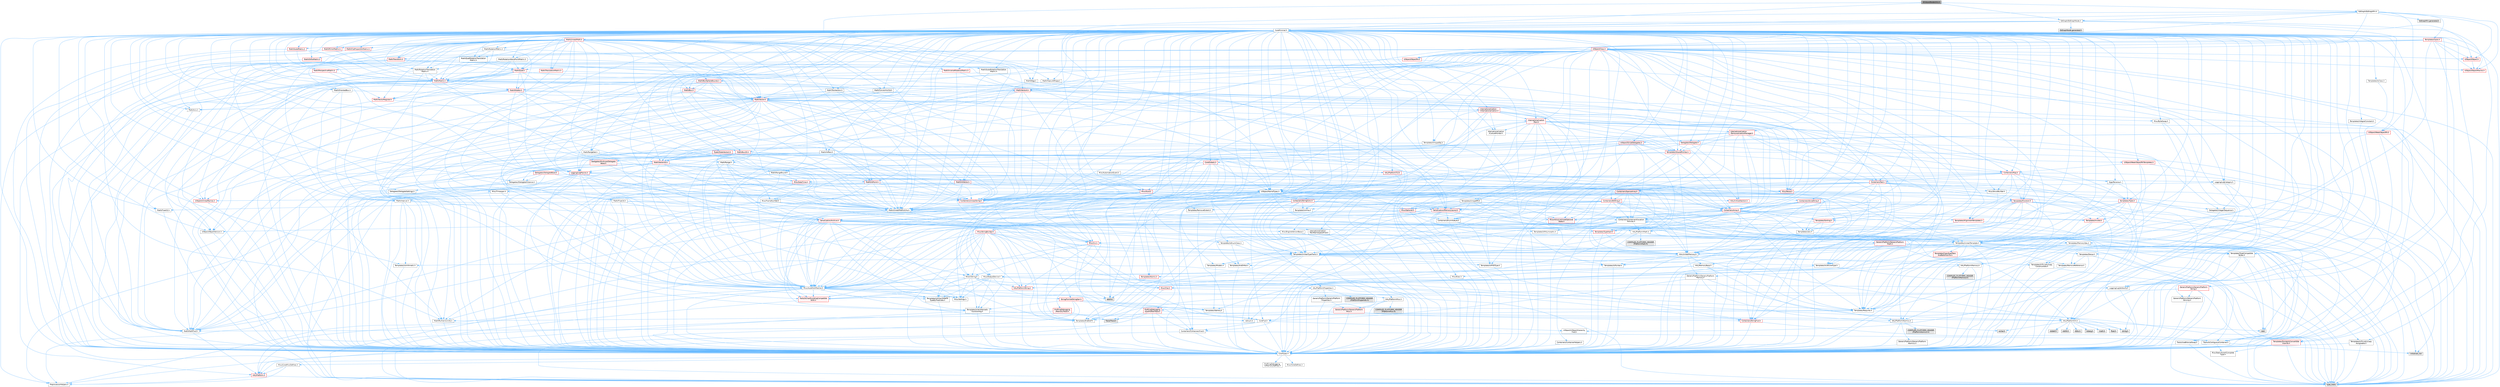 digraph "WildcardNodeUtils.h"
{
 // INTERACTIVE_SVG=YES
 // LATEX_PDF_SIZE
  bgcolor="transparent";
  edge [fontname=Helvetica,fontsize=10,labelfontname=Helvetica,labelfontsize=10];
  node [fontname=Helvetica,fontsize=10,shape=box,height=0.2,width=0.4];
  Node1 [id="Node000001",label="WildcardNodeUtils.h",height=0.2,width=0.4,color="gray40", fillcolor="grey60", style="filled", fontcolor="black",tooltip=" "];
  Node1 -> Node2 [id="edge1_Node000001_Node000002",color="steelblue1",style="solid",tooltip=" "];
  Node2 [id="Node000002",label="CoreMinimal.h",height=0.2,width=0.4,color="grey40", fillcolor="white", style="filled",URL="$d7/d67/CoreMinimal_8h.html",tooltip=" "];
  Node2 -> Node3 [id="edge2_Node000002_Node000003",color="steelblue1",style="solid",tooltip=" "];
  Node3 [id="Node000003",label="CoreTypes.h",height=0.2,width=0.4,color="grey40", fillcolor="white", style="filled",URL="$dc/dec/CoreTypes_8h.html",tooltip=" "];
  Node3 -> Node4 [id="edge3_Node000003_Node000004",color="steelblue1",style="solid",tooltip=" "];
  Node4 [id="Node000004",label="HAL/Platform.h",height=0.2,width=0.4,color="red", fillcolor="#FFF0F0", style="filled",URL="$d9/dd0/Platform_8h.html",tooltip=" "];
  Node4 -> Node7 [id="edge4_Node000004_Node000007",color="steelblue1",style="solid",tooltip=" "];
  Node7 [id="Node000007",label="type_traits",height=0.2,width=0.4,color="grey60", fillcolor="#E0E0E0", style="filled",tooltip=" "];
  Node4 -> Node8 [id="edge5_Node000004_Node000008",color="steelblue1",style="solid",tooltip=" "];
  Node8 [id="Node000008",label="PreprocessorHelpers.h",height=0.2,width=0.4,color="grey40", fillcolor="white", style="filled",URL="$db/ddb/PreprocessorHelpers_8h.html",tooltip=" "];
  Node3 -> Node14 [id="edge6_Node000003_Node000014",color="steelblue1",style="solid",tooltip=" "];
  Node14 [id="Node000014",label="ProfilingDebugging\l/UMemoryDefines.h",height=0.2,width=0.4,color="grey40", fillcolor="white", style="filled",URL="$d2/da2/UMemoryDefines_8h.html",tooltip=" "];
  Node3 -> Node15 [id="edge7_Node000003_Node000015",color="steelblue1",style="solid",tooltip=" "];
  Node15 [id="Node000015",label="Misc/CoreMiscDefines.h",height=0.2,width=0.4,color="grey40", fillcolor="white", style="filled",URL="$da/d38/CoreMiscDefines_8h.html",tooltip=" "];
  Node15 -> Node4 [id="edge8_Node000015_Node000004",color="steelblue1",style="solid",tooltip=" "];
  Node15 -> Node8 [id="edge9_Node000015_Node000008",color="steelblue1",style="solid",tooltip=" "];
  Node3 -> Node16 [id="edge10_Node000003_Node000016",color="steelblue1",style="solid",tooltip=" "];
  Node16 [id="Node000016",label="Misc/CoreDefines.h",height=0.2,width=0.4,color="grey40", fillcolor="white", style="filled",URL="$d3/dd2/CoreDefines_8h.html",tooltip=" "];
  Node2 -> Node17 [id="edge11_Node000002_Node000017",color="steelblue1",style="solid",tooltip=" "];
  Node17 [id="Node000017",label="CoreFwd.h",height=0.2,width=0.4,color="grey40", fillcolor="white", style="filled",URL="$d1/d1e/CoreFwd_8h.html",tooltip=" "];
  Node17 -> Node3 [id="edge12_Node000017_Node000003",color="steelblue1",style="solid",tooltip=" "];
  Node17 -> Node18 [id="edge13_Node000017_Node000018",color="steelblue1",style="solid",tooltip=" "];
  Node18 [id="Node000018",label="Containers/ContainersFwd.h",height=0.2,width=0.4,color="grey40", fillcolor="white", style="filled",URL="$d4/d0a/ContainersFwd_8h.html",tooltip=" "];
  Node18 -> Node4 [id="edge14_Node000018_Node000004",color="steelblue1",style="solid",tooltip=" "];
  Node18 -> Node3 [id="edge15_Node000018_Node000003",color="steelblue1",style="solid",tooltip=" "];
  Node18 -> Node19 [id="edge16_Node000018_Node000019",color="steelblue1",style="solid",tooltip=" "];
  Node19 [id="Node000019",label="Traits/IsContiguousContainer.h",height=0.2,width=0.4,color="grey40", fillcolor="white", style="filled",URL="$d5/d3c/IsContiguousContainer_8h.html",tooltip=" "];
  Node19 -> Node3 [id="edge17_Node000019_Node000003",color="steelblue1",style="solid",tooltip=" "];
  Node19 -> Node20 [id="edge18_Node000019_Node000020",color="steelblue1",style="solid",tooltip=" "];
  Node20 [id="Node000020",label="Misc/StaticAssertComplete\lType.h",height=0.2,width=0.4,color="grey40", fillcolor="white", style="filled",URL="$d5/d4e/StaticAssertCompleteType_8h.html",tooltip=" "];
  Node19 -> Node21 [id="edge19_Node000019_Node000021",color="steelblue1",style="solid",tooltip=" "];
  Node21 [id="Node000021",label="initializer_list",height=0.2,width=0.4,color="grey60", fillcolor="#E0E0E0", style="filled",tooltip=" "];
  Node17 -> Node22 [id="edge20_Node000017_Node000022",color="steelblue1",style="solid",tooltip=" "];
  Node22 [id="Node000022",label="Math/MathFwd.h",height=0.2,width=0.4,color="grey40", fillcolor="white", style="filled",URL="$d2/d10/MathFwd_8h.html",tooltip=" "];
  Node22 -> Node4 [id="edge21_Node000022_Node000004",color="steelblue1",style="solid",tooltip=" "];
  Node17 -> Node23 [id="edge22_Node000017_Node000023",color="steelblue1",style="solid",tooltip=" "];
  Node23 [id="Node000023",label="UObject/UObjectHierarchy\lFwd.h",height=0.2,width=0.4,color="grey40", fillcolor="white", style="filled",URL="$d3/d13/UObjectHierarchyFwd_8h.html",tooltip=" "];
  Node2 -> Node23 [id="edge23_Node000002_Node000023",color="steelblue1",style="solid",tooltip=" "];
  Node2 -> Node18 [id="edge24_Node000002_Node000018",color="steelblue1",style="solid",tooltip=" "];
  Node2 -> Node24 [id="edge25_Node000002_Node000024",color="steelblue1",style="solid",tooltip=" "];
  Node24 [id="Node000024",label="Misc/VarArgs.h",height=0.2,width=0.4,color="grey40", fillcolor="white", style="filled",URL="$d5/d6f/VarArgs_8h.html",tooltip=" "];
  Node24 -> Node3 [id="edge26_Node000024_Node000003",color="steelblue1",style="solid",tooltip=" "];
  Node2 -> Node25 [id="edge27_Node000002_Node000025",color="steelblue1",style="solid",tooltip=" "];
  Node25 [id="Node000025",label="Logging/LogVerbosity.h",height=0.2,width=0.4,color="grey40", fillcolor="white", style="filled",URL="$d2/d8f/LogVerbosity_8h.html",tooltip=" "];
  Node25 -> Node3 [id="edge28_Node000025_Node000003",color="steelblue1",style="solid",tooltip=" "];
  Node2 -> Node26 [id="edge29_Node000002_Node000026",color="steelblue1",style="solid",tooltip=" "];
  Node26 [id="Node000026",label="Misc/OutputDevice.h",height=0.2,width=0.4,color="grey40", fillcolor="white", style="filled",URL="$d7/d32/OutputDevice_8h.html",tooltip=" "];
  Node26 -> Node17 [id="edge30_Node000026_Node000017",color="steelblue1",style="solid",tooltip=" "];
  Node26 -> Node3 [id="edge31_Node000026_Node000003",color="steelblue1",style="solid",tooltip=" "];
  Node26 -> Node25 [id="edge32_Node000026_Node000025",color="steelblue1",style="solid",tooltip=" "];
  Node26 -> Node24 [id="edge33_Node000026_Node000024",color="steelblue1",style="solid",tooltip=" "];
  Node26 -> Node27 [id="edge34_Node000026_Node000027",color="steelblue1",style="solid",tooltip=" "];
  Node27 [id="Node000027",label="Templates/IsArrayOrRefOf\lTypeByPredicate.h",height=0.2,width=0.4,color="grey40", fillcolor="white", style="filled",URL="$d6/da1/IsArrayOrRefOfTypeByPredicate_8h.html",tooltip=" "];
  Node27 -> Node3 [id="edge35_Node000027_Node000003",color="steelblue1",style="solid",tooltip=" "];
  Node26 -> Node28 [id="edge36_Node000026_Node000028",color="steelblue1",style="solid",tooltip=" "];
  Node28 [id="Node000028",label="Templates/IsValidVariadic\lFunctionArg.h",height=0.2,width=0.4,color="grey40", fillcolor="white", style="filled",URL="$d0/dc8/IsValidVariadicFunctionArg_8h.html",tooltip=" "];
  Node28 -> Node3 [id="edge37_Node000028_Node000003",color="steelblue1",style="solid",tooltip=" "];
  Node28 -> Node29 [id="edge38_Node000028_Node000029",color="steelblue1",style="solid",tooltip=" "];
  Node29 [id="Node000029",label="IsEnum.h",height=0.2,width=0.4,color="grey40", fillcolor="white", style="filled",URL="$d4/de5/IsEnum_8h.html",tooltip=" "];
  Node28 -> Node7 [id="edge39_Node000028_Node000007",color="steelblue1",style="solid",tooltip=" "];
  Node26 -> Node30 [id="edge40_Node000026_Node000030",color="steelblue1",style="solid",tooltip=" "];
  Node30 [id="Node000030",label="Traits/IsCharEncodingCompatible\lWith.h",height=0.2,width=0.4,color="red", fillcolor="#FFF0F0", style="filled",URL="$df/dd1/IsCharEncodingCompatibleWith_8h.html",tooltip=" "];
  Node30 -> Node7 [id="edge41_Node000030_Node000007",color="steelblue1",style="solid",tooltip=" "];
  Node2 -> Node32 [id="edge42_Node000002_Node000032",color="steelblue1",style="solid",tooltip=" "];
  Node32 [id="Node000032",label="HAL/PlatformCrt.h",height=0.2,width=0.4,color="grey40", fillcolor="white", style="filled",URL="$d8/d75/PlatformCrt_8h.html",tooltip=" "];
  Node32 -> Node33 [id="edge43_Node000032_Node000033",color="steelblue1",style="solid",tooltip=" "];
  Node33 [id="Node000033",label="new",height=0.2,width=0.4,color="grey60", fillcolor="#E0E0E0", style="filled",tooltip=" "];
  Node32 -> Node34 [id="edge44_Node000032_Node000034",color="steelblue1",style="solid",tooltip=" "];
  Node34 [id="Node000034",label="wchar.h",height=0.2,width=0.4,color="grey60", fillcolor="#E0E0E0", style="filled",tooltip=" "];
  Node32 -> Node35 [id="edge45_Node000032_Node000035",color="steelblue1",style="solid",tooltip=" "];
  Node35 [id="Node000035",label="stddef.h",height=0.2,width=0.4,color="grey60", fillcolor="#E0E0E0", style="filled",tooltip=" "];
  Node32 -> Node36 [id="edge46_Node000032_Node000036",color="steelblue1",style="solid",tooltip=" "];
  Node36 [id="Node000036",label="stdlib.h",height=0.2,width=0.4,color="grey60", fillcolor="#E0E0E0", style="filled",tooltip=" "];
  Node32 -> Node37 [id="edge47_Node000032_Node000037",color="steelblue1",style="solid",tooltip=" "];
  Node37 [id="Node000037",label="stdio.h",height=0.2,width=0.4,color="grey60", fillcolor="#E0E0E0", style="filled",tooltip=" "];
  Node32 -> Node38 [id="edge48_Node000032_Node000038",color="steelblue1",style="solid",tooltip=" "];
  Node38 [id="Node000038",label="stdarg.h",height=0.2,width=0.4,color="grey60", fillcolor="#E0E0E0", style="filled",tooltip=" "];
  Node32 -> Node39 [id="edge49_Node000032_Node000039",color="steelblue1",style="solid",tooltip=" "];
  Node39 [id="Node000039",label="math.h",height=0.2,width=0.4,color="grey60", fillcolor="#E0E0E0", style="filled",tooltip=" "];
  Node32 -> Node40 [id="edge50_Node000032_Node000040",color="steelblue1",style="solid",tooltip=" "];
  Node40 [id="Node000040",label="float.h",height=0.2,width=0.4,color="grey60", fillcolor="#E0E0E0", style="filled",tooltip=" "];
  Node32 -> Node41 [id="edge51_Node000032_Node000041",color="steelblue1",style="solid",tooltip=" "];
  Node41 [id="Node000041",label="string.h",height=0.2,width=0.4,color="grey60", fillcolor="#E0E0E0", style="filled",tooltip=" "];
  Node2 -> Node42 [id="edge52_Node000002_Node000042",color="steelblue1",style="solid",tooltip=" "];
  Node42 [id="Node000042",label="HAL/PlatformMisc.h",height=0.2,width=0.4,color="grey40", fillcolor="white", style="filled",URL="$d0/df5/PlatformMisc_8h.html",tooltip=" "];
  Node42 -> Node3 [id="edge53_Node000042_Node000003",color="steelblue1",style="solid",tooltip=" "];
  Node42 -> Node43 [id="edge54_Node000042_Node000043",color="steelblue1",style="solid",tooltip=" "];
  Node43 [id="Node000043",label="GenericPlatform/GenericPlatform\lMisc.h",height=0.2,width=0.4,color="red", fillcolor="#FFF0F0", style="filled",URL="$db/d9a/GenericPlatformMisc_8h.html",tooltip=" "];
  Node43 -> Node44 [id="edge55_Node000043_Node000044",color="steelblue1",style="solid",tooltip=" "];
  Node44 [id="Node000044",label="Containers/StringFwd.h",height=0.2,width=0.4,color="red", fillcolor="#FFF0F0", style="filled",URL="$df/d37/StringFwd_8h.html",tooltip=" "];
  Node44 -> Node3 [id="edge56_Node000044_Node000003",color="steelblue1",style="solid",tooltip=" "];
  Node44 -> Node19 [id="edge57_Node000044_Node000019",color="steelblue1",style="solid",tooltip=" "];
  Node43 -> Node17 [id="edge58_Node000043_Node000017",color="steelblue1",style="solid",tooltip=" "];
  Node43 -> Node3 [id="edge59_Node000043_Node000003",color="steelblue1",style="solid",tooltip=" "];
  Node43 -> Node32 [id="edge60_Node000043_Node000032",color="steelblue1",style="solid",tooltip=" "];
  Node43 -> Node47 [id="edge61_Node000043_Node000047",color="steelblue1",style="solid",tooltip=" "];
  Node47 [id="Node000047",label="Math/NumericLimits.h",height=0.2,width=0.4,color="grey40", fillcolor="white", style="filled",URL="$df/d1b/NumericLimits_8h.html",tooltip=" "];
  Node47 -> Node3 [id="edge62_Node000047_Node000003",color="steelblue1",style="solid",tooltip=" "];
  Node42 -> Node52 [id="edge63_Node000042_Node000052",color="steelblue1",style="solid",tooltip=" "];
  Node52 [id="Node000052",label="COMPILED_PLATFORM_HEADER\l(PlatformMisc.h)",height=0.2,width=0.4,color="grey60", fillcolor="#E0E0E0", style="filled",tooltip=" "];
  Node42 -> Node53 [id="edge64_Node000042_Node000053",color="steelblue1",style="solid",tooltip=" "];
  Node53 [id="Node000053",label="ProfilingDebugging\l/CpuProfilerTrace.h",height=0.2,width=0.4,color="red", fillcolor="#FFF0F0", style="filled",URL="$da/dcb/CpuProfilerTrace_8h.html",tooltip=" "];
  Node53 -> Node3 [id="edge65_Node000053_Node000003",color="steelblue1",style="solid",tooltip=" "];
  Node53 -> Node18 [id="edge66_Node000053_Node000018",color="steelblue1",style="solid",tooltip=" "];
  Node53 -> Node54 [id="edge67_Node000053_Node000054",color="steelblue1",style="solid",tooltip=" "];
  Node54 [id="Node000054",label="HAL/PlatformAtomics.h",height=0.2,width=0.4,color="grey40", fillcolor="white", style="filled",URL="$d3/d36/PlatformAtomics_8h.html",tooltip=" "];
  Node54 -> Node3 [id="edge68_Node000054_Node000003",color="steelblue1",style="solid",tooltip=" "];
  Node54 -> Node55 [id="edge69_Node000054_Node000055",color="steelblue1",style="solid",tooltip=" "];
  Node55 [id="Node000055",label="GenericPlatform/GenericPlatform\lAtomics.h",height=0.2,width=0.4,color="grey40", fillcolor="white", style="filled",URL="$da/d72/GenericPlatformAtomics_8h.html",tooltip=" "];
  Node55 -> Node3 [id="edge70_Node000055_Node000003",color="steelblue1",style="solid",tooltip=" "];
  Node54 -> Node56 [id="edge71_Node000054_Node000056",color="steelblue1",style="solid",tooltip=" "];
  Node56 [id="Node000056",label="COMPILED_PLATFORM_HEADER\l(PlatformAtomics.h)",height=0.2,width=0.4,color="grey60", fillcolor="#E0E0E0", style="filled",tooltip=" "];
  Node53 -> Node8 [id="edge72_Node000053_Node000008",color="steelblue1",style="solid",tooltip=" "];
  Node53 -> Node60 [id="edge73_Node000053_Node000060",color="steelblue1",style="solid",tooltip=" "];
  Node60 [id="Node000060",label="Trace/Trace.h",height=0.2,width=0.4,color="grey60", fillcolor="#E0E0E0", style="filled",tooltip=" "];
  Node2 -> Node61 [id="edge74_Node000002_Node000061",color="steelblue1",style="solid",tooltip=" "];
  Node61 [id="Node000061",label="Misc/AssertionMacros.h",height=0.2,width=0.4,color="grey40", fillcolor="white", style="filled",URL="$d0/dfa/AssertionMacros_8h.html",tooltip=" "];
  Node61 -> Node3 [id="edge75_Node000061_Node000003",color="steelblue1",style="solid",tooltip=" "];
  Node61 -> Node4 [id="edge76_Node000061_Node000004",color="steelblue1",style="solid",tooltip=" "];
  Node61 -> Node42 [id="edge77_Node000061_Node000042",color="steelblue1",style="solid",tooltip=" "];
  Node61 -> Node8 [id="edge78_Node000061_Node000008",color="steelblue1",style="solid",tooltip=" "];
  Node61 -> Node62 [id="edge79_Node000061_Node000062",color="steelblue1",style="solid",tooltip=" "];
  Node62 [id="Node000062",label="Templates/EnableIf.h",height=0.2,width=0.4,color="grey40", fillcolor="white", style="filled",URL="$d7/d60/EnableIf_8h.html",tooltip=" "];
  Node62 -> Node3 [id="edge80_Node000062_Node000003",color="steelblue1",style="solid",tooltip=" "];
  Node61 -> Node27 [id="edge81_Node000061_Node000027",color="steelblue1",style="solid",tooltip=" "];
  Node61 -> Node28 [id="edge82_Node000061_Node000028",color="steelblue1",style="solid",tooltip=" "];
  Node61 -> Node30 [id="edge83_Node000061_Node000030",color="steelblue1",style="solid",tooltip=" "];
  Node61 -> Node24 [id="edge84_Node000061_Node000024",color="steelblue1",style="solid",tooltip=" "];
  Node61 -> Node63 [id="edge85_Node000061_Node000063",color="steelblue1",style="solid",tooltip=" "];
  Node63 [id="Node000063",label="String/FormatStringSan.h",height=0.2,width=0.4,color="red", fillcolor="#FFF0F0", style="filled",URL="$d3/d8b/FormatStringSan_8h.html",tooltip=" "];
  Node63 -> Node7 [id="edge86_Node000063_Node000007",color="steelblue1",style="solid",tooltip=" "];
  Node63 -> Node3 [id="edge87_Node000063_Node000003",color="steelblue1",style="solid",tooltip=" "];
  Node63 -> Node64 [id="edge88_Node000063_Node000064",color="steelblue1",style="solid",tooltip=" "];
  Node64 [id="Node000064",label="Templates/Requires.h",height=0.2,width=0.4,color="grey40", fillcolor="white", style="filled",URL="$dc/d96/Requires_8h.html",tooltip=" "];
  Node64 -> Node62 [id="edge89_Node000064_Node000062",color="steelblue1",style="solid",tooltip=" "];
  Node64 -> Node7 [id="edge90_Node000064_Node000007",color="steelblue1",style="solid",tooltip=" "];
  Node63 -> Node65 [id="edge91_Node000063_Node000065",color="steelblue1",style="solid",tooltip=" "];
  Node65 [id="Node000065",label="Templates/Identity.h",height=0.2,width=0.4,color="grey40", fillcolor="white", style="filled",URL="$d0/dd5/Identity_8h.html",tooltip=" "];
  Node63 -> Node28 [id="edge92_Node000063_Node000028",color="steelblue1",style="solid",tooltip=" "];
  Node63 -> Node18 [id="edge93_Node000063_Node000018",color="steelblue1",style="solid",tooltip=" "];
  Node61 -> Node69 [id="edge94_Node000061_Node000069",color="steelblue1",style="solid",tooltip=" "];
  Node69 [id="Node000069",label="atomic",height=0.2,width=0.4,color="grey60", fillcolor="#E0E0E0", style="filled",tooltip=" "];
  Node2 -> Node70 [id="edge95_Node000002_Node000070",color="steelblue1",style="solid",tooltip=" "];
  Node70 [id="Node000070",label="Templates/IsPointer.h",height=0.2,width=0.4,color="grey40", fillcolor="white", style="filled",URL="$d7/d05/IsPointer_8h.html",tooltip=" "];
  Node70 -> Node3 [id="edge96_Node000070_Node000003",color="steelblue1",style="solid",tooltip=" "];
  Node2 -> Node71 [id="edge97_Node000002_Node000071",color="steelblue1",style="solid",tooltip=" "];
  Node71 [id="Node000071",label="HAL/PlatformMemory.h",height=0.2,width=0.4,color="grey40", fillcolor="white", style="filled",URL="$de/d68/PlatformMemory_8h.html",tooltip=" "];
  Node71 -> Node3 [id="edge98_Node000071_Node000003",color="steelblue1",style="solid",tooltip=" "];
  Node71 -> Node72 [id="edge99_Node000071_Node000072",color="steelblue1",style="solid",tooltip=" "];
  Node72 [id="Node000072",label="GenericPlatform/GenericPlatform\lMemory.h",height=0.2,width=0.4,color="grey40", fillcolor="white", style="filled",URL="$dd/d22/GenericPlatformMemory_8h.html",tooltip=" "];
  Node72 -> Node17 [id="edge100_Node000072_Node000017",color="steelblue1",style="solid",tooltip=" "];
  Node72 -> Node3 [id="edge101_Node000072_Node000003",color="steelblue1",style="solid",tooltip=" "];
  Node72 -> Node73 [id="edge102_Node000072_Node000073",color="steelblue1",style="solid",tooltip=" "];
  Node73 [id="Node000073",label="HAL/PlatformString.h",height=0.2,width=0.4,color="red", fillcolor="#FFF0F0", style="filled",URL="$db/db5/PlatformString_8h.html",tooltip=" "];
  Node73 -> Node3 [id="edge103_Node000073_Node000003",color="steelblue1",style="solid",tooltip=" "];
  Node72 -> Node41 [id="edge104_Node000072_Node000041",color="steelblue1",style="solid",tooltip=" "];
  Node72 -> Node34 [id="edge105_Node000072_Node000034",color="steelblue1",style="solid",tooltip=" "];
  Node71 -> Node75 [id="edge106_Node000071_Node000075",color="steelblue1",style="solid",tooltip=" "];
  Node75 [id="Node000075",label="COMPILED_PLATFORM_HEADER\l(PlatformMemory.h)",height=0.2,width=0.4,color="grey60", fillcolor="#E0E0E0", style="filled",tooltip=" "];
  Node2 -> Node54 [id="edge107_Node000002_Node000054",color="steelblue1",style="solid",tooltip=" "];
  Node2 -> Node76 [id="edge108_Node000002_Node000076",color="steelblue1",style="solid",tooltip=" "];
  Node76 [id="Node000076",label="Misc/Exec.h",height=0.2,width=0.4,color="grey40", fillcolor="white", style="filled",URL="$de/ddb/Exec_8h.html",tooltip=" "];
  Node76 -> Node3 [id="edge109_Node000076_Node000003",color="steelblue1",style="solid",tooltip=" "];
  Node76 -> Node61 [id="edge110_Node000076_Node000061",color="steelblue1",style="solid",tooltip=" "];
  Node2 -> Node77 [id="edge111_Node000002_Node000077",color="steelblue1",style="solid",tooltip=" "];
  Node77 [id="Node000077",label="HAL/MemoryBase.h",height=0.2,width=0.4,color="grey40", fillcolor="white", style="filled",URL="$d6/d9f/MemoryBase_8h.html",tooltip=" "];
  Node77 -> Node3 [id="edge112_Node000077_Node000003",color="steelblue1",style="solid",tooltip=" "];
  Node77 -> Node54 [id="edge113_Node000077_Node000054",color="steelblue1",style="solid",tooltip=" "];
  Node77 -> Node32 [id="edge114_Node000077_Node000032",color="steelblue1",style="solid",tooltip=" "];
  Node77 -> Node76 [id="edge115_Node000077_Node000076",color="steelblue1",style="solid",tooltip=" "];
  Node77 -> Node26 [id="edge116_Node000077_Node000026",color="steelblue1",style="solid",tooltip=" "];
  Node77 -> Node78 [id="edge117_Node000077_Node000078",color="steelblue1",style="solid",tooltip=" "];
  Node78 [id="Node000078",label="Templates/Atomic.h",height=0.2,width=0.4,color="red", fillcolor="#FFF0F0", style="filled",URL="$d3/d91/Atomic_8h.html",tooltip=" "];
  Node78 -> Node69 [id="edge118_Node000078_Node000069",color="steelblue1",style="solid",tooltip=" "];
  Node2 -> Node87 [id="edge119_Node000002_Node000087",color="steelblue1",style="solid",tooltip=" "];
  Node87 [id="Node000087",label="HAL/UnrealMemory.h",height=0.2,width=0.4,color="grey40", fillcolor="white", style="filled",URL="$d9/d96/UnrealMemory_8h.html",tooltip=" "];
  Node87 -> Node3 [id="edge120_Node000087_Node000003",color="steelblue1",style="solid",tooltip=" "];
  Node87 -> Node72 [id="edge121_Node000087_Node000072",color="steelblue1",style="solid",tooltip=" "];
  Node87 -> Node77 [id="edge122_Node000087_Node000077",color="steelblue1",style="solid",tooltip=" "];
  Node87 -> Node71 [id="edge123_Node000087_Node000071",color="steelblue1",style="solid",tooltip=" "];
  Node87 -> Node88 [id="edge124_Node000087_Node000088",color="steelblue1",style="solid",tooltip=" "];
  Node88 [id="Node000088",label="ProfilingDebugging\l/MemoryTrace.h",height=0.2,width=0.4,color="red", fillcolor="#FFF0F0", style="filled",URL="$da/dd7/MemoryTrace_8h.html",tooltip=" "];
  Node88 -> Node4 [id="edge125_Node000088_Node000004",color="steelblue1",style="solid",tooltip=" "];
  Node88 -> Node60 [id="edge126_Node000088_Node000060",color="steelblue1",style="solid",tooltip=" "];
  Node87 -> Node70 [id="edge127_Node000087_Node000070",color="steelblue1",style="solid",tooltip=" "];
  Node2 -> Node89 [id="edge128_Node000002_Node000089",color="steelblue1",style="solid",tooltip=" "];
  Node89 [id="Node000089",label="Templates/IsArithmetic.h",height=0.2,width=0.4,color="grey40", fillcolor="white", style="filled",URL="$d2/d5d/IsArithmetic_8h.html",tooltip=" "];
  Node89 -> Node3 [id="edge129_Node000089_Node000003",color="steelblue1",style="solid",tooltip=" "];
  Node2 -> Node83 [id="edge130_Node000002_Node000083",color="steelblue1",style="solid",tooltip=" "];
  Node83 [id="Node000083",label="Templates/AndOrNot.h",height=0.2,width=0.4,color="grey40", fillcolor="white", style="filled",URL="$db/d0a/AndOrNot_8h.html",tooltip=" "];
  Node83 -> Node3 [id="edge131_Node000083_Node000003",color="steelblue1",style="solid",tooltip=" "];
  Node2 -> Node90 [id="edge132_Node000002_Node000090",color="steelblue1",style="solid",tooltip=" "];
  Node90 [id="Node000090",label="Templates/IsPODType.h",height=0.2,width=0.4,color="grey40", fillcolor="white", style="filled",URL="$d7/db1/IsPODType_8h.html",tooltip=" "];
  Node90 -> Node3 [id="edge133_Node000090_Node000003",color="steelblue1",style="solid",tooltip=" "];
  Node2 -> Node91 [id="edge134_Node000002_Node000091",color="steelblue1",style="solid",tooltip=" "];
  Node91 [id="Node000091",label="Templates/IsUECoreType.h",height=0.2,width=0.4,color="grey40", fillcolor="white", style="filled",URL="$d1/db8/IsUECoreType_8h.html",tooltip=" "];
  Node91 -> Node3 [id="edge135_Node000091_Node000003",color="steelblue1",style="solid",tooltip=" "];
  Node91 -> Node7 [id="edge136_Node000091_Node000007",color="steelblue1",style="solid",tooltip=" "];
  Node2 -> Node84 [id="edge137_Node000002_Node000084",color="steelblue1",style="solid",tooltip=" "];
  Node84 [id="Node000084",label="Templates/IsTriviallyCopy\lConstructible.h",height=0.2,width=0.4,color="grey40", fillcolor="white", style="filled",URL="$d3/d78/IsTriviallyCopyConstructible_8h.html",tooltip=" "];
  Node84 -> Node3 [id="edge138_Node000084_Node000003",color="steelblue1",style="solid",tooltip=" "];
  Node84 -> Node7 [id="edge139_Node000084_Node000007",color="steelblue1",style="solid",tooltip=" "];
  Node2 -> Node92 [id="edge140_Node000002_Node000092",color="steelblue1",style="solid",tooltip=" "];
  Node92 [id="Node000092",label="Templates/UnrealTypeTraits.h",height=0.2,width=0.4,color="grey40", fillcolor="white", style="filled",URL="$d2/d2d/UnrealTypeTraits_8h.html",tooltip=" "];
  Node92 -> Node3 [id="edge141_Node000092_Node000003",color="steelblue1",style="solid",tooltip=" "];
  Node92 -> Node70 [id="edge142_Node000092_Node000070",color="steelblue1",style="solid",tooltip=" "];
  Node92 -> Node61 [id="edge143_Node000092_Node000061",color="steelblue1",style="solid",tooltip=" "];
  Node92 -> Node83 [id="edge144_Node000092_Node000083",color="steelblue1",style="solid",tooltip=" "];
  Node92 -> Node62 [id="edge145_Node000092_Node000062",color="steelblue1",style="solid",tooltip=" "];
  Node92 -> Node89 [id="edge146_Node000092_Node000089",color="steelblue1",style="solid",tooltip=" "];
  Node92 -> Node29 [id="edge147_Node000092_Node000029",color="steelblue1",style="solid",tooltip=" "];
  Node92 -> Node93 [id="edge148_Node000092_Node000093",color="steelblue1",style="solid",tooltip=" "];
  Node93 [id="Node000093",label="Templates/Models.h",height=0.2,width=0.4,color="grey40", fillcolor="white", style="filled",URL="$d3/d0c/Models_8h.html",tooltip=" "];
  Node93 -> Node65 [id="edge149_Node000093_Node000065",color="steelblue1",style="solid",tooltip=" "];
  Node92 -> Node90 [id="edge150_Node000092_Node000090",color="steelblue1",style="solid",tooltip=" "];
  Node92 -> Node91 [id="edge151_Node000092_Node000091",color="steelblue1",style="solid",tooltip=" "];
  Node92 -> Node84 [id="edge152_Node000092_Node000084",color="steelblue1",style="solid",tooltip=" "];
  Node2 -> Node62 [id="edge153_Node000002_Node000062",color="steelblue1",style="solid",tooltip=" "];
  Node2 -> Node94 [id="edge154_Node000002_Node000094",color="steelblue1",style="solid",tooltip=" "];
  Node94 [id="Node000094",label="Templates/RemoveReference.h",height=0.2,width=0.4,color="grey40", fillcolor="white", style="filled",URL="$da/dbe/RemoveReference_8h.html",tooltip=" "];
  Node94 -> Node3 [id="edge155_Node000094_Node000003",color="steelblue1",style="solid",tooltip=" "];
  Node2 -> Node95 [id="edge156_Node000002_Node000095",color="steelblue1",style="solid",tooltip=" "];
  Node95 [id="Node000095",label="Templates/IntegralConstant.h",height=0.2,width=0.4,color="grey40", fillcolor="white", style="filled",URL="$db/d1b/IntegralConstant_8h.html",tooltip=" "];
  Node95 -> Node3 [id="edge157_Node000095_Node000003",color="steelblue1",style="solid",tooltip=" "];
  Node2 -> Node96 [id="edge158_Node000002_Node000096",color="steelblue1",style="solid",tooltip=" "];
  Node96 [id="Node000096",label="Templates/IsClass.h",height=0.2,width=0.4,color="grey40", fillcolor="white", style="filled",URL="$db/dcb/IsClass_8h.html",tooltip=" "];
  Node96 -> Node3 [id="edge159_Node000096_Node000003",color="steelblue1",style="solid",tooltip=" "];
  Node2 -> Node97 [id="edge160_Node000002_Node000097",color="steelblue1",style="solid",tooltip=" "];
  Node97 [id="Node000097",label="Templates/TypeCompatible\lBytes.h",height=0.2,width=0.4,color="grey40", fillcolor="white", style="filled",URL="$df/d0a/TypeCompatibleBytes_8h.html",tooltip=" "];
  Node97 -> Node3 [id="edge161_Node000097_Node000003",color="steelblue1",style="solid",tooltip=" "];
  Node97 -> Node41 [id="edge162_Node000097_Node000041",color="steelblue1",style="solid",tooltip=" "];
  Node97 -> Node33 [id="edge163_Node000097_Node000033",color="steelblue1",style="solid",tooltip=" "];
  Node97 -> Node7 [id="edge164_Node000097_Node000007",color="steelblue1",style="solid",tooltip=" "];
  Node2 -> Node19 [id="edge165_Node000002_Node000019",color="steelblue1",style="solid",tooltip=" "];
  Node2 -> Node98 [id="edge166_Node000002_Node000098",color="steelblue1",style="solid",tooltip=" "];
  Node98 [id="Node000098",label="Templates/UnrealTemplate.h",height=0.2,width=0.4,color="grey40", fillcolor="white", style="filled",URL="$d4/d24/UnrealTemplate_8h.html",tooltip=" "];
  Node98 -> Node3 [id="edge167_Node000098_Node000003",color="steelblue1",style="solid",tooltip=" "];
  Node98 -> Node70 [id="edge168_Node000098_Node000070",color="steelblue1",style="solid",tooltip=" "];
  Node98 -> Node87 [id="edge169_Node000098_Node000087",color="steelblue1",style="solid",tooltip=" "];
  Node98 -> Node99 [id="edge170_Node000098_Node000099",color="steelblue1",style="solid",tooltip=" "];
  Node99 [id="Node000099",label="Templates/CopyQualifiers\lAndRefsFromTo.h",height=0.2,width=0.4,color="red", fillcolor="#FFF0F0", style="filled",URL="$d3/db3/CopyQualifiersAndRefsFromTo_8h.html",tooltip=" "];
  Node98 -> Node92 [id="edge171_Node000098_Node000092",color="steelblue1",style="solid",tooltip=" "];
  Node98 -> Node94 [id="edge172_Node000098_Node000094",color="steelblue1",style="solid",tooltip=" "];
  Node98 -> Node64 [id="edge173_Node000098_Node000064",color="steelblue1",style="solid",tooltip=" "];
  Node98 -> Node97 [id="edge174_Node000098_Node000097",color="steelblue1",style="solid",tooltip=" "];
  Node98 -> Node65 [id="edge175_Node000098_Node000065",color="steelblue1",style="solid",tooltip=" "];
  Node98 -> Node19 [id="edge176_Node000098_Node000019",color="steelblue1",style="solid",tooltip=" "];
  Node98 -> Node101 [id="edge177_Node000098_Node000101",color="steelblue1",style="solid",tooltip=" "];
  Node101 [id="Node000101",label="Traits/UseBitwiseSwap.h",height=0.2,width=0.4,color="grey40", fillcolor="white", style="filled",URL="$db/df3/UseBitwiseSwap_8h.html",tooltip=" "];
  Node101 -> Node3 [id="edge178_Node000101_Node000003",color="steelblue1",style="solid",tooltip=" "];
  Node101 -> Node7 [id="edge179_Node000101_Node000007",color="steelblue1",style="solid",tooltip=" "];
  Node98 -> Node7 [id="edge180_Node000098_Node000007",color="steelblue1",style="solid",tooltip=" "];
  Node2 -> Node47 [id="edge181_Node000002_Node000047",color="steelblue1",style="solid",tooltip=" "];
  Node2 -> Node102 [id="edge182_Node000002_Node000102",color="steelblue1",style="solid",tooltip=" "];
  Node102 [id="Node000102",label="HAL/PlatformMath.h",height=0.2,width=0.4,color="grey40", fillcolor="white", style="filled",URL="$dc/d53/PlatformMath_8h.html",tooltip=" "];
  Node102 -> Node3 [id="edge183_Node000102_Node000003",color="steelblue1",style="solid",tooltip=" "];
  Node102 -> Node103 [id="edge184_Node000102_Node000103",color="steelblue1",style="solid",tooltip=" "];
  Node103 [id="Node000103",label="GenericPlatform/GenericPlatform\lMath.h",height=0.2,width=0.4,color="red", fillcolor="#FFF0F0", style="filled",URL="$d5/d79/GenericPlatformMath_8h.html",tooltip=" "];
  Node103 -> Node3 [id="edge185_Node000103_Node000003",color="steelblue1",style="solid",tooltip=" "];
  Node103 -> Node18 [id="edge186_Node000103_Node000018",color="steelblue1",style="solid",tooltip=" "];
  Node103 -> Node32 [id="edge187_Node000103_Node000032",color="steelblue1",style="solid",tooltip=" "];
  Node103 -> Node83 [id="edge188_Node000103_Node000083",color="steelblue1",style="solid",tooltip=" "];
  Node103 -> Node104 [id="edge189_Node000103_Node000104",color="steelblue1",style="solid",tooltip=" "];
  Node104 [id="Node000104",label="Templates/Decay.h",height=0.2,width=0.4,color="grey40", fillcolor="white", style="filled",URL="$dd/d0f/Decay_8h.html",tooltip=" "];
  Node104 -> Node3 [id="edge190_Node000104_Node000003",color="steelblue1",style="solid",tooltip=" "];
  Node104 -> Node94 [id="edge191_Node000104_Node000094",color="steelblue1",style="solid",tooltip=" "];
  Node104 -> Node7 [id="edge192_Node000104_Node000007",color="steelblue1",style="solid",tooltip=" "];
  Node103 -> Node92 [id="edge193_Node000103_Node000092",color="steelblue1",style="solid",tooltip=" "];
  Node103 -> Node64 [id="edge194_Node000103_Node000064",color="steelblue1",style="solid",tooltip=" "];
  Node103 -> Node97 [id="edge195_Node000103_Node000097",color="steelblue1",style="solid",tooltip=" "];
  Node103 -> Node7 [id="edge196_Node000103_Node000007",color="steelblue1",style="solid",tooltip=" "];
  Node102 -> Node109 [id="edge197_Node000102_Node000109",color="steelblue1",style="solid",tooltip=" "];
  Node109 [id="Node000109",label="COMPILED_PLATFORM_HEADER\l(PlatformMath.h)",height=0.2,width=0.4,color="grey60", fillcolor="#E0E0E0", style="filled",tooltip=" "];
  Node2 -> Node85 [id="edge198_Node000002_Node000085",color="steelblue1",style="solid",tooltip=" "];
  Node85 [id="Node000085",label="Templates/IsTriviallyCopy\lAssignable.h",height=0.2,width=0.4,color="grey40", fillcolor="white", style="filled",URL="$d2/df2/IsTriviallyCopyAssignable_8h.html",tooltip=" "];
  Node85 -> Node3 [id="edge199_Node000085_Node000003",color="steelblue1",style="solid",tooltip=" "];
  Node85 -> Node7 [id="edge200_Node000085_Node000007",color="steelblue1",style="solid",tooltip=" "];
  Node2 -> Node110 [id="edge201_Node000002_Node000110",color="steelblue1",style="solid",tooltip=" "];
  Node110 [id="Node000110",label="Templates/MemoryOps.h",height=0.2,width=0.4,color="grey40", fillcolor="white", style="filled",URL="$db/dea/MemoryOps_8h.html",tooltip=" "];
  Node110 -> Node3 [id="edge202_Node000110_Node000003",color="steelblue1",style="solid",tooltip=" "];
  Node110 -> Node87 [id="edge203_Node000110_Node000087",color="steelblue1",style="solid",tooltip=" "];
  Node110 -> Node85 [id="edge204_Node000110_Node000085",color="steelblue1",style="solid",tooltip=" "];
  Node110 -> Node84 [id="edge205_Node000110_Node000084",color="steelblue1",style="solid",tooltip=" "];
  Node110 -> Node64 [id="edge206_Node000110_Node000064",color="steelblue1",style="solid",tooltip=" "];
  Node110 -> Node92 [id="edge207_Node000110_Node000092",color="steelblue1",style="solid",tooltip=" "];
  Node110 -> Node101 [id="edge208_Node000110_Node000101",color="steelblue1",style="solid",tooltip=" "];
  Node110 -> Node33 [id="edge209_Node000110_Node000033",color="steelblue1",style="solid",tooltip=" "];
  Node110 -> Node7 [id="edge210_Node000110_Node000007",color="steelblue1",style="solid",tooltip=" "];
  Node2 -> Node111 [id="edge211_Node000002_Node000111",color="steelblue1",style="solid",tooltip=" "];
  Node111 [id="Node000111",label="Containers/ContainerAllocation\lPolicies.h",height=0.2,width=0.4,color="grey40", fillcolor="white", style="filled",URL="$d7/dff/ContainerAllocationPolicies_8h.html",tooltip=" "];
  Node111 -> Node3 [id="edge212_Node000111_Node000003",color="steelblue1",style="solid",tooltip=" "];
  Node111 -> Node112 [id="edge213_Node000111_Node000112",color="steelblue1",style="solid",tooltip=" "];
  Node112 [id="Node000112",label="Containers/ContainerHelpers.h",height=0.2,width=0.4,color="grey40", fillcolor="white", style="filled",URL="$d7/d33/ContainerHelpers_8h.html",tooltip=" "];
  Node112 -> Node3 [id="edge214_Node000112_Node000003",color="steelblue1",style="solid",tooltip=" "];
  Node111 -> Node111 [id="edge215_Node000111_Node000111",color="steelblue1",style="solid",tooltip=" "];
  Node111 -> Node102 [id="edge216_Node000111_Node000102",color="steelblue1",style="solid",tooltip=" "];
  Node111 -> Node87 [id="edge217_Node000111_Node000087",color="steelblue1",style="solid",tooltip=" "];
  Node111 -> Node47 [id="edge218_Node000111_Node000047",color="steelblue1",style="solid",tooltip=" "];
  Node111 -> Node61 [id="edge219_Node000111_Node000061",color="steelblue1",style="solid",tooltip=" "];
  Node111 -> Node113 [id="edge220_Node000111_Node000113",color="steelblue1",style="solid",tooltip=" "];
  Node113 [id="Node000113",label="Templates/IsPolymorphic.h",height=0.2,width=0.4,color="grey40", fillcolor="white", style="filled",URL="$dc/d20/IsPolymorphic_8h.html",tooltip=" "];
  Node111 -> Node110 [id="edge221_Node000111_Node000110",color="steelblue1",style="solid",tooltip=" "];
  Node111 -> Node97 [id="edge222_Node000111_Node000097",color="steelblue1",style="solid",tooltip=" "];
  Node111 -> Node7 [id="edge223_Node000111_Node000007",color="steelblue1",style="solid",tooltip=" "];
  Node2 -> Node114 [id="edge224_Node000002_Node000114",color="steelblue1",style="solid",tooltip=" "];
  Node114 [id="Node000114",label="Templates/IsEnumClass.h",height=0.2,width=0.4,color="grey40", fillcolor="white", style="filled",URL="$d7/d15/IsEnumClass_8h.html",tooltip=" "];
  Node114 -> Node3 [id="edge225_Node000114_Node000003",color="steelblue1",style="solid",tooltip=" "];
  Node114 -> Node83 [id="edge226_Node000114_Node000083",color="steelblue1",style="solid",tooltip=" "];
  Node2 -> Node115 [id="edge227_Node000002_Node000115",color="steelblue1",style="solid",tooltip=" "];
  Node115 [id="Node000115",label="HAL/PlatformProperties.h",height=0.2,width=0.4,color="grey40", fillcolor="white", style="filled",URL="$d9/db0/PlatformProperties_8h.html",tooltip=" "];
  Node115 -> Node3 [id="edge228_Node000115_Node000003",color="steelblue1",style="solid",tooltip=" "];
  Node115 -> Node116 [id="edge229_Node000115_Node000116",color="steelblue1",style="solid",tooltip=" "];
  Node116 [id="Node000116",label="GenericPlatform/GenericPlatform\lProperties.h",height=0.2,width=0.4,color="grey40", fillcolor="white", style="filled",URL="$d2/dcd/GenericPlatformProperties_8h.html",tooltip=" "];
  Node116 -> Node3 [id="edge230_Node000116_Node000003",color="steelblue1",style="solid",tooltip=" "];
  Node116 -> Node43 [id="edge231_Node000116_Node000043",color="steelblue1",style="solid",tooltip=" "];
  Node115 -> Node117 [id="edge232_Node000115_Node000117",color="steelblue1",style="solid",tooltip=" "];
  Node117 [id="Node000117",label="COMPILED_PLATFORM_HEADER\l(PlatformProperties.h)",height=0.2,width=0.4,color="grey60", fillcolor="#E0E0E0", style="filled",tooltip=" "];
  Node2 -> Node118 [id="edge233_Node000002_Node000118",color="steelblue1",style="solid",tooltip=" "];
  Node118 [id="Node000118",label="Misc/EngineVersionBase.h",height=0.2,width=0.4,color="grey40", fillcolor="white", style="filled",URL="$d5/d2b/EngineVersionBase_8h.html",tooltip=" "];
  Node118 -> Node3 [id="edge234_Node000118_Node000003",color="steelblue1",style="solid",tooltip=" "];
  Node2 -> Node119 [id="edge235_Node000002_Node000119",color="steelblue1",style="solid",tooltip=" "];
  Node119 [id="Node000119",label="Internationalization\l/TextNamespaceFwd.h",height=0.2,width=0.4,color="grey40", fillcolor="white", style="filled",URL="$d8/d97/TextNamespaceFwd_8h.html",tooltip=" "];
  Node119 -> Node3 [id="edge236_Node000119_Node000003",color="steelblue1",style="solid",tooltip=" "];
  Node2 -> Node120 [id="edge237_Node000002_Node000120",color="steelblue1",style="solid",tooltip=" "];
  Node120 [id="Node000120",label="Serialization/Archive.h",height=0.2,width=0.4,color="red", fillcolor="#FFF0F0", style="filled",URL="$d7/d3b/Archive_8h.html",tooltip=" "];
  Node120 -> Node17 [id="edge238_Node000120_Node000017",color="steelblue1",style="solid",tooltip=" "];
  Node120 -> Node3 [id="edge239_Node000120_Node000003",color="steelblue1",style="solid",tooltip=" "];
  Node120 -> Node115 [id="edge240_Node000120_Node000115",color="steelblue1",style="solid",tooltip=" "];
  Node120 -> Node119 [id="edge241_Node000120_Node000119",color="steelblue1",style="solid",tooltip=" "];
  Node120 -> Node22 [id="edge242_Node000120_Node000022",color="steelblue1",style="solid",tooltip=" "];
  Node120 -> Node61 [id="edge243_Node000120_Node000061",color="steelblue1",style="solid",tooltip=" "];
  Node120 -> Node118 [id="edge244_Node000120_Node000118",color="steelblue1",style="solid",tooltip=" "];
  Node120 -> Node24 [id="edge245_Node000120_Node000024",color="steelblue1",style="solid",tooltip=" "];
  Node120 -> Node62 [id="edge246_Node000120_Node000062",color="steelblue1",style="solid",tooltip=" "];
  Node120 -> Node27 [id="edge247_Node000120_Node000027",color="steelblue1",style="solid",tooltip=" "];
  Node120 -> Node114 [id="edge248_Node000120_Node000114",color="steelblue1",style="solid",tooltip=" "];
  Node120 -> Node28 [id="edge249_Node000120_Node000028",color="steelblue1",style="solid",tooltip=" "];
  Node120 -> Node98 [id="edge250_Node000120_Node000098",color="steelblue1",style="solid",tooltip=" "];
  Node120 -> Node30 [id="edge251_Node000120_Node000030",color="steelblue1",style="solid",tooltip=" "];
  Node120 -> Node123 [id="edge252_Node000120_Node000123",color="steelblue1",style="solid",tooltip=" "];
  Node123 [id="Node000123",label="UObject/ObjectVersion.h",height=0.2,width=0.4,color="grey40", fillcolor="white", style="filled",URL="$da/d63/ObjectVersion_8h.html",tooltip=" "];
  Node123 -> Node3 [id="edge253_Node000123_Node000003",color="steelblue1",style="solid",tooltip=" "];
  Node2 -> Node124 [id="edge254_Node000002_Node000124",color="steelblue1",style="solid",tooltip=" "];
  Node124 [id="Node000124",label="Templates/Less.h",height=0.2,width=0.4,color="grey40", fillcolor="white", style="filled",URL="$de/dc8/Less_8h.html",tooltip=" "];
  Node124 -> Node3 [id="edge255_Node000124_Node000003",color="steelblue1",style="solid",tooltip=" "];
  Node124 -> Node98 [id="edge256_Node000124_Node000098",color="steelblue1",style="solid",tooltip=" "];
  Node2 -> Node125 [id="edge257_Node000002_Node000125",color="steelblue1",style="solid",tooltip=" "];
  Node125 [id="Node000125",label="Templates/Sorting.h",height=0.2,width=0.4,color="red", fillcolor="#FFF0F0", style="filled",URL="$d3/d9e/Sorting_8h.html",tooltip=" "];
  Node125 -> Node3 [id="edge258_Node000125_Node000003",color="steelblue1",style="solid",tooltip=" "];
  Node125 -> Node102 [id="edge259_Node000125_Node000102",color="steelblue1",style="solid",tooltip=" "];
  Node125 -> Node124 [id="edge260_Node000125_Node000124",color="steelblue1",style="solid",tooltip=" "];
  Node2 -> Node136 [id="edge261_Node000002_Node000136",color="steelblue1",style="solid",tooltip=" "];
  Node136 [id="Node000136",label="Misc/Char.h",height=0.2,width=0.4,color="red", fillcolor="#FFF0F0", style="filled",URL="$d0/d58/Char_8h.html",tooltip=" "];
  Node136 -> Node3 [id="edge262_Node000136_Node000003",color="steelblue1",style="solid",tooltip=" "];
  Node136 -> Node7 [id="edge263_Node000136_Node000007",color="steelblue1",style="solid",tooltip=" "];
  Node2 -> Node139 [id="edge264_Node000002_Node000139",color="steelblue1",style="solid",tooltip=" "];
  Node139 [id="Node000139",label="GenericPlatform/GenericPlatform\lStricmp.h",height=0.2,width=0.4,color="grey40", fillcolor="white", style="filled",URL="$d2/d86/GenericPlatformStricmp_8h.html",tooltip=" "];
  Node139 -> Node3 [id="edge265_Node000139_Node000003",color="steelblue1",style="solid",tooltip=" "];
  Node2 -> Node140 [id="edge266_Node000002_Node000140",color="steelblue1",style="solid",tooltip=" "];
  Node140 [id="Node000140",label="GenericPlatform/GenericPlatform\lString.h",height=0.2,width=0.4,color="red", fillcolor="#FFF0F0", style="filled",URL="$dd/d20/GenericPlatformString_8h.html",tooltip=" "];
  Node140 -> Node3 [id="edge267_Node000140_Node000003",color="steelblue1",style="solid",tooltip=" "];
  Node140 -> Node139 [id="edge268_Node000140_Node000139",color="steelblue1",style="solid",tooltip=" "];
  Node140 -> Node62 [id="edge269_Node000140_Node000062",color="steelblue1",style="solid",tooltip=" "];
  Node140 -> Node30 [id="edge270_Node000140_Node000030",color="steelblue1",style="solid",tooltip=" "];
  Node140 -> Node7 [id="edge271_Node000140_Node000007",color="steelblue1",style="solid",tooltip=" "];
  Node2 -> Node73 [id="edge272_Node000002_Node000073",color="steelblue1",style="solid",tooltip=" "];
  Node2 -> Node143 [id="edge273_Node000002_Node000143",color="steelblue1",style="solid",tooltip=" "];
  Node143 [id="Node000143",label="Misc/CString.h",height=0.2,width=0.4,color="grey40", fillcolor="white", style="filled",URL="$d2/d49/CString_8h.html",tooltip=" "];
  Node143 -> Node3 [id="edge274_Node000143_Node000003",color="steelblue1",style="solid",tooltip=" "];
  Node143 -> Node32 [id="edge275_Node000143_Node000032",color="steelblue1",style="solid",tooltip=" "];
  Node143 -> Node73 [id="edge276_Node000143_Node000073",color="steelblue1",style="solid",tooltip=" "];
  Node143 -> Node61 [id="edge277_Node000143_Node000061",color="steelblue1",style="solid",tooltip=" "];
  Node143 -> Node136 [id="edge278_Node000143_Node000136",color="steelblue1",style="solid",tooltip=" "];
  Node143 -> Node24 [id="edge279_Node000143_Node000024",color="steelblue1",style="solid",tooltip=" "];
  Node143 -> Node27 [id="edge280_Node000143_Node000027",color="steelblue1",style="solid",tooltip=" "];
  Node143 -> Node28 [id="edge281_Node000143_Node000028",color="steelblue1",style="solid",tooltip=" "];
  Node143 -> Node30 [id="edge282_Node000143_Node000030",color="steelblue1",style="solid",tooltip=" "];
  Node2 -> Node144 [id="edge283_Node000002_Node000144",color="steelblue1",style="solid",tooltip=" "];
  Node144 [id="Node000144",label="Misc/Crc.h",height=0.2,width=0.4,color="red", fillcolor="#FFF0F0", style="filled",URL="$d4/dd2/Crc_8h.html",tooltip=" "];
  Node144 -> Node3 [id="edge284_Node000144_Node000003",color="steelblue1",style="solid",tooltip=" "];
  Node144 -> Node73 [id="edge285_Node000144_Node000073",color="steelblue1",style="solid",tooltip=" "];
  Node144 -> Node61 [id="edge286_Node000144_Node000061",color="steelblue1",style="solid",tooltip=" "];
  Node144 -> Node143 [id="edge287_Node000144_Node000143",color="steelblue1",style="solid",tooltip=" "];
  Node144 -> Node136 [id="edge288_Node000144_Node000136",color="steelblue1",style="solid",tooltip=" "];
  Node144 -> Node92 [id="edge289_Node000144_Node000092",color="steelblue1",style="solid",tooltip=" "];
  Node2 -> Node135 [id="edge290_Node000002_Node000135",color="steelblue1",style="solid",tooltip=" "];
  Node135 [id="Node000135",label="Math/UnrealMathUtility.h",height=0.2,width=0.4,color="grey40", fillcolor="white", style="filled",URL="$db/db8/UnrealMathUtility_8h.html",tooltip=" "];
  Node135 -> Node3 [id="edge291_Node000135_Node000003",color="steelblue1",style="solid",tooltip=" "];
  Node135 -> Node61 [id="edge292_Node000135_Node000061",color="steelblue1",style="solid",tooltip=" "];
  Node135 -> Node102 [id="edge293_Node000135_Node000102",color="steelblue1",style="solid",tooltip=" "];
  Node135 -> Node22 [id="edge294_Node000135_Node000022",color="steelblue1",style="solid",tooltip=" "];
  Node135 -> Node65 [id="edge295_Node000135_Node000065",color="steelblue1",style="solid",tooltip=" "];
  Node135 -> Node64 [id="edge296_Node000135_Node000064",color="steelblue1",style="solid",tooltip=" "];
  Node2 -> Node145 [id="edge297_Node000002_Node000145",color="steelblue1",style="solid",tooltip=" "];
  Node145 [id="Node000145",label="Containers/UnrealString.h",height=0.2,width=0.4,color="red", fillcolor="#FFF0F0", style="filled",URL="$d5/dba/UnrealString_8h.html",tooltip=" "];
  Node2 -> Node149 [id="edge298_Node000002_Node000149",color="steelblue1",style="solid",tooltip=" "];
  Node149 [id="Node000149",label="Containers/Array.h",height=0.2,width=0.4,color="red", fillcolor="#FFF0F0", style="filled",URL="$df/dd0/Array_8h.html",tooltip=" "];
  Node149 -> Node3 [id="edge299_Node000149_Node000003",color="steelblue1",style="solid",tooltip=" "];
  Node149 -> Node61 [id="edge300_Node000149_Node000061",color="steelblue1",style="solid",tooltip=" "];
  Node149 -> Node150 [id="edge301_Node000149_Node000150",color="steelblue1",style="solid",tooltip=" "];
  Node150 [id="Node000150",label="Misc/IntrusiveUnsetOptional\lState.h",height=0.2,width=0.4,color="red", fillcolor="#FFF0F0", style="filled",URL="$d2/d0a/IntrusiveUnsetOptionalState_8h.html",tooltip=" "];
  Node149 -> Node87 [id="edge302_Node000149_Node000087",color="steelblue1",style="solid",tooltip=" "];
  Node149 -> Node92 [id="edge303_Node000149_Node000092",color="steelblue1",style="solid",tooltip=" "];
  Node149 -> Node98 [id="edge304_Node000149_Node000098",color="steelblue1",style="solid",tooltip=" "];
  Node149 -> Node111 [id="edge305_Node000149_Node000111",color="steelblue1",style="solid",tooltip=" "];
  Node149 -> Node120 [id="edge306_Node000149_Node000120",color="steelblue1",style="solid",tooltip=" "];
  Node149 -> Node128 [id="edge307_Node000149_Node000128",color="steelblue1",style="solid",tooltip=" "];
  Node128 [id="Node000128",label="Templates/Invoke.h",height=0.2,width=0.4,color="red", fillcolor="#FFF0F0", style="filled",URL="$d7/deb/Invoke_8h.html",tooltip=" "];
  Node128 -> Node3 [id="edge308_Node000128_Node000003",color="steelblue1",style="solid",tooltip=" "];
  Node128 -> Node98 [id="edge309_Node000128_Node000098",color="steelblue1",style="solid",tooltip=" "];
  Node128 -> Node7 [id="edge310_Node000128_Node000007",color="steelblue1",style="solid",tooltip=" "];
  Node149 -> Node124 [id="edge311_Node000149_Node000124",color="steelblue1",style="solid",tooltip=" "];
  Node149 -> Node64 [id="edge312_Node000149_Node000064",color="steelblue1",style="solid",tooltip=" "];
  Node149 -> Node125 [id="edge313_Node000149_Node000125",color="steelblue1",style="solid",tooltip=" "];
  Node149 -> Node172 [id="edge314_Node000149_Node000172",color="steelblue1",style="solid",tooltip=" "];
  Node172 [id="Node000172",label="Templates/AlignmentTemplates.h",height=0.2,width=0.4,color="red", fillcolor="#FFF0F0", style="filled",URL="$dd/d32/AlignmentTemplates_8h.html",tooltip=" "];
  Node172 -> Node3 [id="edge315_Node000172_Node000003",color="steelblue1",style="solid",tooltip=" "];
  Node172 -> Node70 [id="edge316_Node000172_Node000070",color="steelblue1",style="solid",tooltip=" "];
  Node149 -> Node7 [id="edge317_Node000149_Node000007",color="steelblue1",style="solid",tooltip=" "];
  Node2 -> Node173 [id="edge318_Node000002_Node000173",color="steelblue1",style="solid",tooltip=" "];
  Node173 [id="Node000173",label="Misc/FrameNumber.h",height=0.2,width=0.4,color="grey40", fillcolor="white", style="filled",URL="$dd/dbd/FrameNumber_8h.html",tooltip=" "];
  Node173 -> Node3 [id="edge319_Node000173_Node000003",color="steelblue1",style="solid",tooltip=" "];
  Node173 -> Node47 [id="edge320_Node000173_Node000047",color="steelblue1",style="solid",tooltip=" "];
  Node173 -> Node135 [id="edge321_Node000173_Node000135",color="steelblue1",style="solid",tooltip=" "];
  Node173 -> Node62 [id="edge322_Node000173_Node000062",color="steelblue1",style="solid",tooltip=" "];
  Node173 -> Node92 [id="edge323_Node000173_Node000092",color="steelblue1",style="solid",tooltip=" "];
  Node2 -> Node174 [id="edge324_Node000002_Node000174",color="steelblue1",style="solid",tooltip=" "];
  Node174 [id="Node000174",label="Misc/Timespan.h",height=0.2,width=0.4,color="grey40", fillcolor="white", style="filled",URL="$da/dd9/Timespan_8h.html",tooltip=" "];
  Node174 -> Node3 [id="edge325_Node000174_Node000003",color="steelblue1",style="solid",tooltip=" "];
  Node174 -> Node175 [id="edge326_Node000174_Node000175",color="steelblue1",style="solid",tooltip=" "];
  Node175 [id="Node000175",label="Math/Interval.h",height=0.2,width=0.4,color="grey40", fillcolor="white", style="filled",URL="$d1/d55/Interval_8h.html",tooltip=" "];
  Node175 -> Node3 [id="edge327_Node000175_Node000003",color="steelblue1",style="solid",tooltip=" "];
  Node175 -> Node89 [id="edge328_Node000175_Node000089",color="steelblue1",style="solid",tooltip=" "];
  Node175 -> Node92 [id="edge329_Node000175_Node000092",color="steelblue1",style="solid",tooltip=" "];
  Node175 -> Node47 [id="edge330_Node000175_Node000047",color="steelblue1",style="solid",tooltip=" "];
  Node175 -> Node135 [id="edge331_Node000175_Node000135",color="steelblue1",style="solid",tooltip=" "];
  Node174 -> Node135 [id="edge332_Node000174_Node000135",color="steelblue1",style="solid",tooltip=" "];
  Node174 -> Node61 [id="edge333_Node000174_Node000061",color="steelblue1",style="solid",tooltip=" "];
  Node2 -> Node176 [id="edge334_Node000002_Node000176",color="steelblue1",style="solid",tooltip=" "];
  Node176 [id="Node000176",label="Containers/StringConv.h",height=0.2,width=0.4,color="red", fillcolor="#FFF0F0", style="filled",URL="$d3/ddf/StringConv_8h.html",tooltip=" "];
  Node176 -> Node3 [id="edge335_Node000176_Node000003",color="steelblue1",style="solid",tooltip=" "];
  Node176 -> Node61 [id="edge336_Node000176_Node000061",color="steelblue1",style="solid",tooltip=" "];
  Node176 -> Node111 [id="edge337_Node000176_Node000111",color="steelblue1",style="solid",tooltip=" "];
  Node176 -> Node149 [id="edge338_Node000176_Node000149",color="steelblue1",style="solid",tooltip=" "];
  Node176 -> Node143 [id="edge339_Node000176_Node000143",color="steelblue1",style="solid",tooltip=" "];
  Node176 -> Node177 [id="edge340_Node000176_Node000177",color="steelblue1",style="solid",tooltip=" "];
  Node177 [id="Node000177",label="Templates/IsArray.h",height=0.2,width=0.4,color="grey40", fillcolor="white", style="filled",URL="$d8/d8d/IsArray_8h.html",tooltip=" "];
  Node177 -> Node3 [id="edge341_Node000177_Node000003",color="steelblue1",style="solid",tooltip=" "];
  Node176 -> Node98 [id="edge342_Node000176_Node000098",color="steelblue1",style="solid",tooltip=" "];
  Node176 -> Node92 [id="edge343_Node000176_Node000092",color="steelblue1",style="solid",tooltip=" "];
  Node176 -> Node30 [id="edge344_Node000176_Node000030",color="steelblue1",style="solid",tooltip=" "];
  Node176 -> Node19 [id="edge345_Node000176_Node000019",color="steelblue1",style="solid",tooltip=" "];
  Node176 -> Node7 [id="edge346_Node000176_Node000007",color="steelblue1",style="solid",tooltip=" "];
  Node2 -> Node178 [id="edge347_Node000002_Node000178",color="steelblue1",style="solid",tooltip=" "];
  Node178 [id="Node000178",label="UObject/UnrealNames.h",height=0.2,width=0.4,color="red", fillcolor="#FFF0F0", style="filled",URL="$d8/db1/UnrealNames_8h.html",tooltip=" "];
  Node178 -> Node3 [id="edge348_Node000178_Node000003",color="steelblue1",style="solid",tooltip=" "];
  Node2 -> Node180 [id="edge349_Node000002_Node000180",color="steelblue1",style="solid",tooltip=" "];
  Node180 [id="Node000180",label="UObject/NameTypes.h",height=0.2,width=0.4,color="grey40", fillcolor="white", style="filled",URL="$d6/d35/NameTypes_8h.html",tooltip=" "];
  Node180 -> Node3 [id="edge350_Node000180_Node000003",color="steelblue1",style="solid",tooltip=" "];
  Node180 -> Node61 [id="edge351_Node000180_Node000061",color="steelblue1",style="solid",tooltip=" "];
  Node180 -> Node87 [id="edge352_Node000180_Node000087",color="steelblue1",style="solid",tooltip=" "];
  Node180 -> Node92 [id="edge353_Node000180_Node000092",color="steelblue1",style="solid",tooltip=" "];
  Node180 -> Node98 [id="edge354_Node000180_Node000098",color="steelblue1",style="solid",tooltip=" "];
  Node180 -> Node145 [id="edge355_Node000180_Node000145",color="steelblue1",style="solid",tooltip=" "];
  Node180 -> Node181 [id="edge356_Node000180_Node000181",color="steelblue1",style="solid",tooltip=" "];
  Node181 [id="Node000181",label="HAL/CriticalSection.h",height=0.2,width=0.4,color="red", fillcolor="#FFF0F0", style="filled",URL="$d6/d90/CriticalSection_8h.html",tooltip=" "];
  Node180 -> Node176 [id="edge357_Node000180_Node000176",color="steelblue1",style="solid",tooltip=" "];
  Node180 -> Node44 [id="edge358_Node000180_Node000044",color="steelblue1",style="solid",tooltip=" "];
  Node180 -> Node178 [id="edge359_Node000180_Node000178",color="steelblue1",style="solid",tooltip=" "];
  Node180 -> Node78 [id="edge360_Node000180_Node000078",color="steelblue1",style="solid",tooltip=" "];
  Node180 -> Node157 [id="edge361_Node000180_Node000157",color="steelblue1",style="solid",tooltip=" "];
  Node157 [id="Node000157",label="Serialization/MemoryLayout.h",height=0.2,width=0.4,color="red", fillcolor="#FFF0F0", style="filled",URL="$d7/d66/MemoryLayout_8h.html",tooltip=" "];
  Node157 -> Node160 [id="edge362_Node000157_Node000160",color="steelblue1",style="solid",tooltip=" "];
  Node160 [id="Node000160",label="Containers/EnumAsByte.h",height=0.2,width=0.4,color="grey40", fillcolor="white", style="filled",URL="$d6/d9a/EnumAsByte_8h.html",tooltip=" "];
  Node160 -> Node3 [id="edge363_Node000160_Node000003",color="steelblue1",style="solid",tooltip=" "];
  Node160 -> Node90 [id="edge364_Node000160_Node000090",color="steelblue1",style="solid",tooltip=" "];
  Node160 -> Node161 [id="edge365_Node000160_Node000161",color="steelblue1",style="solid",tooltip=" "];
  Node161 [id="Node000161",label="Templates/TypeHash.h",height=0.2,width=0.4,color="red", fillcolor="#FFF0F0", style="filled",URL="$d1/d62/TypeHash_8h.html",tooltip=" "];
  Node161 -> Node3 [id="edge366_Node000161_Node000003",color="steelblue1",style="solid",tooltip=" "];
  Node161 -> Node64 [id="edge367_Node000161_Node000064",color="steelblue1",style="solid",tooltip=" "];
  Node161 -> Node144 [id="edge368_Node000161_Node000144",color="steelblue1",style="solid",tooltip=" "];
  Node161 -> Node7 [id="edge369_Node000161_Node000007",color="steelblue1",style="solid",tooltip=" "];
  Node157 -> Node44 [id="edge370_Node000157_Node000044",color="steelblue1",style="solid",tooltip=" "];
  Node157 -> Node87 [id="edge371_Node000157_Node000087",color="steelblue1",style="solid",tooltip=" "];
  Node157 -> Node62 [id="edge372_Node000157_Node000062",color="steelblue1",style="solid",tooltip=" "];
  Node157 -> Node113 [id="edge373_Node000157_Node000113",color="steelblue1",style="solid",tooltip=" "];
  Node157 -> Node93 [id="edge374_Node000157_Node000093",color="steelblue1",style="solid",tooltip=" "];
  Node157 -> Node98 [id="edge375_Node000157_Node000098",color="steelblue1",style="solid",tooltip=" "];
  Node180 -> Node150 [id="edge376_Node000180_Node000150",color="steelblue1",style="solid",tooltip=" "];
  Node180 -> Node184 [id="edge377_Node000180_Node000184",color="steelblue1",style="solid",tooltip=" "];
  Node184 [id="Node000184",label="Misc/StringBuilder.h",height=0.2,width=0.4,color="red", fillcolor="#FFF0F0", style="filled",URL="$d4/d52/StringBuilder_8h.html",tooltip=" "];
  Node184 -> Node44 [id="edge378_Node000184_Node000044",color="steelblue1",style="solid",tooltip=" "];
  Node184 -> Node3 [id="edge379_Node000184_Node000003",color="steelblue1",style="solid",tooltip=" "];
  Node184 -> Node73 [id="edge380_Node000184_Node000073",color="steelblue1",style="solid",tooltip=" "];
  Node184 -> Node87 [id="edge381_Node000184_Node000087",color="steelblue1",style="solid",tooltip=" "];
  Node184 -> Node61 [id="edge382_Node000184_Node000061",color="steelblue1",style="solid",tooltip=" "];
  Node184 -> Node143 [id="edge383_Node000184_Node000143",color="steelblue1",style="solid",tooltip=" "];
  Node184 -> Node62 [id="edge384_Node000184_Node000062",color="steelblue1",style="solid",tooltip=" "];
  Node184 -> Node27 [id="edge385_Node000184_Node000027",color="steelblue1",style="solid",tooltip=" "];
  Node184 -> Node28 [id="edge386_Node000184_Node000028",color="steelblue1",style="solid",tooltip=" "];
  Node184 -> Node64 [id="edge387_Node000184_Node000064",color="steelblue1",style="solid",tooltip=" "];
  Node184 -> Node98 [id="edge388_Node000184_Node000098",color="steelblue1",style="solid",tooltip=" "];
  Node184 -> Node92 [id="edge389_Node000184_Node000092",color="steelblue1",style="solid",tooltip=" "];
  Node184 -> Node30 [id="edge390_Node000184_Node000030",color="steelblue1",style="solid",tooltip=" "];
  Node184 -> Node19 [id="edge391_Node000184_Node000019",color="steelblue1",style="solid",tooltip=" "];
  Node184 -> Node7 [id="edge392_Node000184_Node000007",color="steelblue1",style="solid",tooltip=" "];
  Node180 -> Node60 [id="edge393_Node000180_Node000060",color="steelblue1",style="solid",tooltip=" "];
  Node2 -> Node188 [id="edge394_Node000002_Node000188",color="steelblue1",style="solid",tooltip=" "];
  Node188 [id="Node000188",label="Misc/Parse.h",height=0.2,width=0.4,color="red", fillcolor="#FFF0F0", style="filled",URL="$dc/d71/Parse_8h.html",tooltip=" "];
  Node188 -> Node44 [id="edge395_Node000188_Node000044",color="steelblue1",style="solid",tooltip=" "];
  Node188 -> Node145 [id="edge396_Node000188_Node000145",color="steelblue1",style="solid",tooltip=" "];
  Node188 -> Node3 [id="edge397_Node000188_Node000003",color="steelblue1",style="solid",tooltip=" "];
  Node188 -> Node32 [id="edge398_Node000188_Node000032",color="steelblue1",style="solid",tooltip=" "];
  Node188 -> Node189 [id="edge399_Node000188_Node000189",color="steelblue1",style="solid",tooltip=" "];
  Node189 [id="Node000189",label="Templates/Function.h",height=0.2,width=0.4,color="red", fillcolor="#FFF0F0", style="filled",URL="$df/df5/Function_8h.html",tooltip=" "];
  Node189 -> Node3 [id="edge400_Node000189_Node000003",color="steelblue1",style="solid",tooltip=" "];
  Node189 -> Node61 [id="edge401_Node000189_Node000061",color="steelblue1",style="solid",tooltip=" "];
  Node189 -> Node150 [id="edge402_Node000189_Node000150",color="steelblue1",style="solid",tooltip=" "];
  Node189 -> Node87 [id="edge403_Node000189_Node000087",color="steelblue1",style="solid",tooltip=" "];
  Node189 -> Node92 [id="edge404_Node000189_Node000092",color="steelblue1",style="solid",tooltip=" "];
  Node189 -> Node128 [id="edge405_Node000189_Node000128",color="steelblue1",style="solid",tooltip=" "];
  Node189 -> Node98 [id="edge406_Node000189_Node000098",color="steelblue1",style="solid",tooltip=" "];
  Node189 -> Node64 [id="edge407_Node000189_Node000064",color="steelblue1",style="solid",tooltip=" "];
  Node189 -> Node135 [id="edge408_Node000189_Node000135",color="steelblue1",style="solid",tooltip=" "];
  Node189 -> Node33 [id="edge409_Node000189_Node000033",color="steelblue1",style="solid",tooltip=" "];
  Node189 -> Node7 [id="edge410_Node000189_Node000007",color="steelblue1",style="solid",tooltip=" "];
  Node2 -> Node172 [id="edge411_Node000002_Node000172",color="steelblue1",style="solid",tooltip=" "];
  Node2 -> Node191 [id="edge412_Node000002_Node000191",color="steelblue1",style="solid",tooltip=" "];
  Node191 [id="Node000191",label="Misc/StructBuilder.h",height=0.2,width=0.4,color="grey40", fillcolor="white", style="filled",URL="$d9/db3/StructBuilder_8h.html",tooltip=" "];
  Node191 -> Node3 [id="edge413_Node000191_Node000003",color="steelblue1",style="solid",tooltip=" "];
  Node191 -> Node135 [id="edge414_Node000191_Node000135",color="steelblue1",style="solid",tooltip=" "];
  Node191 -> Node172 [id="edge415_Node000191_Node000172",color="steelblue1",style="solid",tooltip=" "];
  Node2 -> Node104 [id="edge416_Node000002_Node000104",color="steelblue1",style="solid",tooltip=" "];
  Node2 -> Node192 [id="edge417_Node000002_Node000192",color="steelblue1",style="solid",tooltip=" "];
  Node192 [id="Node000192",label="Templates/PointerIsConvertible\lFromTo.h",height=0.2,width=0.4,color="red", fillcolor="#FFF0F0", style="filled",URL="$d6/d65/PointerIsConvertibleFromTo_8h.html",tooltip=" "];
  Node192 -> Node3 [id="edge418_Node000192_Node000003",color="steelblue1",style="solid",tooltip=" "];
  Node192 -> Node20 [id="edge419_Node000192_Node000020",color="steelblue1",style="solid",tooltip=" "];
  Node192 -> Node7 [id="edge420_Node000192_Node000007",color="steelblue1",style="solid",tooltip=" "];
  Node2 -> Node128 [id="edge421_Node000002_Node000128",color="steelblue1",style="solid",tooltip=" "];
  Node2 -> Node189 [id="edge422_Node000002_Node000189",color="steelblue1",style="solid",tooltip=" "];
  Node2 -> Node161 [id="edge423_Node000002_Node000161",color="steelblue1",style="solid",tooltip=" "];
  Node2 -> Node193 [id="edge424_Node000002_Node000193",color="steelblue1",style="solid",tooltip=" "];
  Node193 [id="Node000193",label="Containers/ScriptArray.h",height=0.2,width=0.4,color="red", fillcolor="#FFF0F0", style="filled",URL="$dc/daf/ScriptArray_8h.html",tooltip=" "];
  Node193 -> Node3 [id="edge425_Node000193_Node000003",color="steelblue1",style="solid",tooltip=" "];
  Node193 -> Node61 [id="edge426_Node000193_Node000061",color="steelblue1",style="solid",tooltip=" "];
  Node193 -> Node87 [id="edge427_Node000193_Node000087",color="steelblue1",style="solid",tooltip=" "];
  Node193 -> Node111 [id="edge428_Node000193_Node000111",color="steelblue1",style="solid",tooltip=" "];
  Node193 -> Node149 [id="edge429_Node000193_Node000149",color="steelblue1",style="solid",tooltip=" "];
  Node193 -> Node21 [id="edge430_Node000193_Node000021",color="steelblue1",style="solid",tooltip=" "];
  Node2 -> Node194 [id="edge431_Node000002_Node000194",color="steelblue1",style="solid",tooltip=" "];
  Node194 [id="Node000194",label="Containers/BitArray.h",height=0.2,width=0.4,color="red", fillcolor="#FFF0F0", style="filled",URL="$d1/de4/BitArray_8h.html",tooltip=" "];
  Node194 -> Node111 [id="edge432_Node000194_Node000111",color="steelblue1",style="solid",tooltip=" "];
  Node194 -> Node3 [id="edge433_Node000194_Node000003",color="steelblue1",style="solid",tooltip=" "];
  Node194 -> Node54 [id="edge434_Node000194_Node000054",color="steelblue1",style="solid",tooltip=" "];
  Node194 -> Node87 [id="edge435_Node000194_Node000087",color="steelblue1",style="solid",tooltip=" "];
  Node194 -> Node135 [id="edge436_Node000194_Node000135",color="steelblue1",style="solid",tooltip=" "];
  Node194 -> Node61 [id="edge437_Node000194_Node000061",color="steelblue1",style="solid",tooltip=" "];
  Node194 -> Node120 [id="edge438_Node000194_Node000120",color="steelblue1",style="solid",tooltip=" "];
  Node194 -> Node157 [id="edge439_Node000194_Node000157",color="steelblue1",style="solid",tooltip=" "];
  Node194 -> Node62 [id="edge440_Node000194_Node000062",color="steelblue1",style="solid",tooltip=" "];
  Node194 -> Node128 [id="edge441_Node000194_Node000128",color="steelblue1",style="solid",tooltip=" "];
  Node194 -> Node98 [id="edge442_Node000194_Node000098",color="steelblue1",style="solid",tooltip=" "];
  Node194 -> Node92 [id="edge443_Node000194_Node000092",color="steelblue1",style="solid",tooltip=" "];
  Node2 -> Node195 [id="edge444_Node000002_Node000195",color="steelblue1",style="solid",tooltip=" "];
  Node195 [id="Node000195",label="Containers/SparseArray.h",height=0.2,width=0.4,color="red", fillcolor="#FFF0F0", style="filled",URL="$d5/dbf/SparseArray_8h.html",tooltip=" "];
  Node195 -> Node3 [id="edge445_Node000195_Node000003",color="steelblue1",style="solid",tooltip=" "];
  Node195 -> Node61 [id="edge446_Node000195_Node000061",color="steelblue1",style="solid",tooltip=" "];
  Node195 -> Node87 [id="edge447_Node000195_Node000087",color="steelblue1",style="solid",tooltip=" "];
  Node195 -> Node92 [id="edge448_Node000195_Node000092",color="steelblue1",style="solid",tooltip=" "];
  Node195 -> Node98 [id="edge449_Node000195_Node000098",color="steelblue1",style="solid",tooltip=" "];
  Node195 -> Node111 [id="edge450_Node000195_Node000111",color="steelblue1",style="solid",tooltip=" "];
  Node195 -> Node124 [id="edge451_Node000195_Node000124",color="steelblue1",style="solid",tooltip=" "];
  Node195 -> Node149 [id="edge452_Node000195_Node000149",color="steelblue1",style="solid",tooltip=" "];
  Node195 -> Node135 [id="edge453_Node000195_Node000135",color="steelblue1",style="solid",tooltip=" "];
  Node195 -> Node193 [id="edge454_Node000195_Node000193",color="steelblue1",style="solid",tooltip=" "];
  Node195 -> Node194 [id="edge455_Node000195_Node000194",color="steelblue1",style="solid",tooltip=" "];
  Node195 -> Node145 [id="edge456_Node000195_Node000145",color="steelblue1",style="solid",tooltip=" "];
  Node195 -> Node150 [id="edge457_Node000195_Node000150",color="steelblue1",style="solid",tooltip=" "];
  Node2 -> Node211 [id="edge458_Node000002_Node000211",color="steelblue1",style="solid",tooltip=" "];
  Node211 [id="Node000211",label="Containers/Set.h",height=0.2,width=0.4,color="red", fillcolor="#FFF0F0", style="filled",URL="$d4/d45/Set_8h.html",tooltip=" "];
  Node211 -> Node111 [id="edge459_Node000211_Node000111",color="steelblue1",style="solid",tooltip=" "];
  Node211 -> Node195 [id="edge460_Node000211_Node000195",color="steelblue1",style="solid",tooltip=" "];
  Node211 -> Node18 [id="edge461_Node000211_Node000018",color="steelblue1",style="solid",tooltip=" "];
  Node211 -> Node135 [id="edge462_Node000211_Node000135",color="steelblue1",style="solid",tooltip=" "];
  Node211 -> Node61 [id="edge463_Node000211_Node000061",color="steelblue1",style="solid",tooltip=" "];
  Node211 -> Node191 [id="edge464_Node000211_Node000191",color="steelblue1",style="solid",tooltip=" "];
  Node211 -> Node189 [id="edge465_Node000211_Node000189",color="steelblue1",style="solid",tooltip=" "];
  Node211 -> Node125 [id="edge466_Node000211_Node000125",color="steelblue1",style="solid",tooltip=" "];
  Node211 -> Node161 [id="edge467_Node000211_Node000161",color="steelblue1",style="solid",tooltip=" "];
  Node211 -> Node98 [id="edge468_Node000211_Node000098",color="steelblue1",style="solid",tooltip=" "];
  Node211 -> Node21 [id="edge469_Node000211_Node000021",color="steelblue1",style="solid",tooltip=" "];
  Node211 -> Node7 [id="edge470_Node000211_Node000007",color="steelblue1",style="solid",tooltip=" "];
  Node2 -> Node214 [id="edge471_Node000002_Node000214",color="steelblue1",style="solid",tooltip=" "];
  Node214 [id="Node000214",label="Algo/Reverse.h",height=0.2,width=0.4,color="grey40", fillcolor="white", style="filled",URL="$d5/d93/Reverse_8h.html",tooltip=" "];
  Node214 -> Node3 [id="edge472_Node000214_Node000003",color="steelblue1",style="solid",tooltip=" "];
  Node214 -> Node98 [id="edge473_Node000214_Node000098",color="steelblue1",style="solid",tooltip=" "];
  Node2 -> Node215 [id="edge474_Node000002_Node000215",color="steelblue1",style="solid",tooltip=" "];
  Node215 [id="Node000215",label="Containers/Map.h",height=0.2,width=0.4,color="red", fillcolor="#FFF0F0", style="filled",URL="$df/d79/Map_8h.html",tooltip=" "];
  Node215 -> Node3 [id="edge475_Node000215_Node000003",color="steelblue1",style="solid",tooltip=" "];
  Node215 -> Node214 [id="edge476_Node000215_Node000214",color="steelblue1",style="solid",tooltip=" "];
  Node215 -> Node211 [id="edge477_Node000215_Node000211",color="steelblue1",style="solid",tooltip=" "];
  Node215 -> Node145 [id="edge478_Node000215_Node000145",color="steelblue1",style="solid",tooltip=" "];
  Node215 -> Node61 [id="edge479_Node000215_Node000061",color="steelblue1",style="solid",tooltip=" "];
  Node215 -> Node191 [id="edge480_Node000215_Node000191",color="steelblue1",style="solid",tooltip=" "];
  Node215 -> Node189 [id="edge481_Node000215_Node000189",color="steelblue1",style="solid",tooltip=" "];
  Node215 -> Node125 [id="edge482_Node000215_Node000125",color="steelblue1",style="solid",tooltip=" "];
  Node215 -> Node216 [id="edge483_Node000215_Node000216",color="steelblue1",style="solid",tooltip=" "];
  Node216 [id="Node000216",label="Templates/Tuple.h",height=0.2,width=0.4,color="red", fillcolor="#FFF0F0", style="filled",URL="$d2/d4f/Tuple_8h.html",tooltip=" "];
  Node216 -> Node3 [id="edge484_Node000216_Node000003",color="steelblue1",style="solid",tooltip=" "];
  Node216 -> Node98 [id="edge485_Node000216_Node000098",color="steelblue1",style="solid",tooltip=" "];
  Node216 -> Node217 [id="edge486_Node000216_Node000217",color="steelblue1",style="solid",tooltip=" "];
  Node217 [id="Node000217",label="Delegates/IntegerSequence.h",height=0.2,width=0.4,color="grey40", fillcolor="white", style="filled",URL="$d2/dcc/IntegerSequence_8h.html",tooltip=" "];
  Node217 -> Node3 [id="edge487_Node000217_Node000003",color="steelblue1",style="solid",tooltip=" "];
  Node216 -> Node128 [id="edge488_Node000216_Node000128",color="steelblue1",style="solid",tooltip=" "];
  Node216 -> Node157 [id="edge489_Node000216_Node000157",color="steelblue1",style="solid",tooltip=" "];
  Node216 -> Node64 [id="edge490_Node000216_Node000064",color="steelblue1",style="solid",tooltip=" "];
  Node216 -> Node161 [id="edge491_Node000216_Node000161",color="steelblue1",style="solid",tooltip=" "];
  Node216 -> Node7 [id="edge492_Node000216_Node000007",color="steelblue1",style="solid",tooltip=" "];
  Node215 -> Node98 [id="edge493_Node000215_Node000098",color="steelblue1",style="solid",tooltip=" "];
  Node215 -> Node92 [id="edge494_Node000215_Node000092",color="steelblue1",style="solid",tooltip=" "];
  Node215 -> Node7 [id="edge495_Node000215_Node000007",color="steelblue1",style="solid",tooltip=" "];
  Node2 -> Node219 [id="edge496_Node000002_Node000219",color="steelblue1",style="solid",tooltip=" "];
  Node219 [id="Node000219",label="Math/IntPoint.h",height=0.2,width=0.4,color="red", fillcolor="#FFF0F0", style="filled",URL="$d3/df7/IntPoint_8h.html",tooltip=" "];
  Node219 -> Node3 [id="edge497_Node000219_Node000003",color="steelblue1",style="solid",tooltip=" "];
  Node219 -> Node61 [id="edge498_Node000219_Node000061",color="steelblue1",style="solid",tooltip=" "];
  Node219 -> Node188 [id="edge499_Node000219_Node000188",color="steelblue1",style="solid",tooltip=" "];
  Node219 -> Node22 [id="edge500_Node000219_Node000022",color="steelblue1",style="solid",tooltip=" "];
  Node219 -> Node135 [id="edge501_Node000219_Node000135",color="steelblue1",style="solid",tooltip=" "];
  Node219 -> Node145 [id="edge502_Node000219_Node000145",color="steelblue1",style="solid",tooltip=" "];
  Node219 -> Node161 [id="edge503_Node000219_Node000161",color="steelblue1",style="solid",tooltip=" "];
  Node2 -> Node221 [id="edge504_Node000002_Node000221",color="steelblue1",style="solid",tooltip=" "];
  Node221 [id="Node000221",label="Math/IntVector.h",height=0.2,width=0.4,color="red", fillcolor="#FFF0F0", style="filled",URL="$d7/d44/IntVector_8h.html",tooltip=" "];
  Node221 -> Node3 [id="edge505_Node000221_Node000003",color="steelblue1",style="solid",tooltip=" "];
  Node221 -> Node144 [id="edge506_Node000221_Node000144",color="steelblue1",style="solid",tooltip=" "];
  Node221 -> Node188 [id="edge507_Node000221_Node000188",color="steelblue1",style="solid",tooltip=" "];
  Node221 -> Node22 [id="edge508_Node000221_Node000022",color="steelblue1",style="solid",tooltip=" "];
  Node221 -> Node135 [id="edge509_Node000221_Node000135",color="steelblue1",style="solid",tooltip=" "];
  Node221 -> Node145 [id="edge510_Node000221_Node000145",color="steelblue1",style="solid",tooltip=" "];
  Node2 -> Node222 [id="edge511_Node000002_Node000222",color="steelblue1",style="solid",tooltip=" "];
  Node222 [id="Node000222",label="Logging/LogCategory.h",height=0.2,width=0.4,color="grey40", fillcolor="white", style="filled",URL="$d9/d36/LogCategory_8h.html",tooltip=" "];
  Node222 -> Node3 [id="edge512_Node000222_Node000003",color="steelblue1",style="solid",tooltip=" "];
  Node222 -> Node25 [id="edge513_Node000222_Node000025",color="steelblue1",style="solid",tooltip=" "];
  Node222 -> Node180 [id="edge514_Node000222_Node000180",color="steelblue1",style="solid",tooltip=" "];
  Node2 -> Node223 [id="edge515_Node000002_Node000223",color="steelblue1",style="solid",tooltip=" "];
  Node223 [id="Node000223",label="Logging/LogMacros.h",height=0.2,width=0.4,color="red", fillcolor="#FFF0F0", style="filled",URL="$d0/d16/LogMacros_8h.html",tooltip=" "];
  Node223 -> Node145 [id="edge516_Node000223_Node000145",color="steelblue1",style="solid",tooltip=" "];
  Node223 -> Node3 [id="edge517_Node000223_Node000003",color="steelblue1",style="solid",tooltip=" "];
  Node223 -> Node8 [id="edge518_Node000223_Node000008",color="steelblue1",style="solid",tooltip=" "];
  Node223 -> Node222 [id="edge519_Node000223_Node000222",color="steelblue1",style="solid",tooltip=" "];
  Node223 -> Node25 [id="edge520_Node000223_Node000025",color="steelblue1",style="solid",tooltip=" "];
  Node223 -> Node61 [id="edge521_Node000223_Node000061",color="steelblue1",style="solid",tooltip=" "];
  Node223 -> Node24 [id="edge522_Node000223_Node000024",color="steelblue1",style="solid",tooltip=" "];
  Node223 -> Node63 [id="edge523_Node000223_Node000063",color="steelblue1",style="solid",tooltip=" "];
  Node223 -> Node62 [id="edge524_Node000223_Node000062",color="steelblue1",style="solid",tooltip=" "];
  Node223 -> Node27 [id="edge525_Node000223_Node000027",color="steelblue1",style="solid",tooltip=" "];
  Node223 -> Node28 [id="edge526_Node000223_Node000028",color="steelblue1",style="solid",tooltip=" "];
  Node223 -> Node30 [id="edge527_Node000223_Node000030",color="steelblue1",style="solid",tooltip=" "];
  Node223 -> Node7 [id="edge528_Node000223_Node000007",color="steelblue1",style="solid",tooltip=" "];
  Node2 -> Node226 [id="edge529_Node000002_Node000226",color="steelblue1",style="solid",tooltip=" "];
  Node226 [id="Node000226",label="Math/Vector2D.h",height=0.2,width=0.4,color="red", fillcolor="#FFF0F0", style="filled",URL="$d3/db0/Vector2D_8h.html",tooltip=" "];
  Node226 -> Node3 [id="edge530_Node000226_Node000003",color="steelblue1",style="solid",tooltip=" "];
  Node226 -> Node22 [id="edge531_Node000226_Node000022",color="steelblue1",style="solid",tooltip=" "];
  Node226 -> Node61 [id="edge532_Node000226_Node000061",color="steelblue1",style="solid",tooltip=" "];
  Node226 -> Node144 [id="edge533_Node000226_Node000144",color="steelblue1",style="solid",tooltip=" "];
  Node226 -> Node135 [id="edge534_Node000226_Node000135",color="steelblue1",style="solid",tooltip=" "];
  Node226 -> Node145 [id="edge535_Node000226_Node000145",color="steelblue1",style="solid",tooltip=" "];
  Node226 -> Node188 [id="edge536_Node000226_Node000188",color="steelblue1",style="solid",tooltip=" "];
  Node226 -> Node219 [id="edge537_Node000226_Node000219",color="steelblue1",style="solid",tooltip=" "];
  Node226 -> Node223 [id="edge538_Node000226_Node000223",color="steelblue1",style="solid",tooltip=" "];
  Node226 -> Node7 [id="edge539_Node000226_Node000007",color="steelblue1",style="solid",tooltip=" "];
  Node2 -> Node230 [id="edge540_Node000002_Node000230",color="steelblue1",style="solid",tooltip=" "];
  Node230 [id="Node000230",label="Math/IntRect.h",height=0.2,width=0.4,color="grey40", fillcolor="white", style="filled",URL="$d7/d53/IntRect_8h.html",tooltip=" "];
  Node230 -> Node3 [id="edge541_Node000230_Node000003",color="steelblue1",style="solid",tooltip=" "];
  Node230 -> Node22 [id="edge542_Node000230_Node000022",color="steelblue1",style="solid",tooltip=" "];
  Node230 -> Node135 [id="edge543_Node000230_Node000135",color="steelblue1",style="solid",tooltip=" "];
  Node230 -> Node145 [id="edge544_Node000230_Node000145",color="steelblue1",style="solid",tooltip=" "];
  Node230 -> Node219 [id="edge545_Node000230_Node000219",color="steelblue1",style="solid",tooltip=" "];
  Node230 -> Node226 [id="edge546_Node000230_Node000226",color="steelblue1",style="solid",tooltip=" "];
  Node2 -> Node231 [id="edge547_Node000002_Node000231",color="steelblue1",style="solid",tooltip=" "];
  Node231 [id="Node000231",label="Misc/ByteSwap.h",height=0.2,width=0.4,color="grey40", fillcolor="white", style="filled",URL="$dc/dd7/ByteSwap_8h.html",tooltip=" "];
  Node231 -> Node3 [id="edge548_Node000231_Node000003",color="steelblue1",style="solid",tooltip=" "];
  Node231 -> Node32 [id="edge549_Node000231_Node000032",color="steelblue1",style="solid",tooltip=" "];
  Node2 -> Node160 [id="edge550_Node000002_Node000160",color="steelblue1",style="solid",tooltip=" "];
  Node2 -> Node232 [id="edge551_Node000002_Node000232",color="steelblue1",style="solid",tooltip=" "];
  Node232 [id="Node000232",label="HAL/PlatformTLS.h",height=0.2,width=0.4,color="red", fillcolor="#FFF0F0", style="filled",URL="$d0/def/PlatformTLS_8h.html",tooltip=" "];
  Node232 -> Node3 [id="edge552_Node000232_Node000003",color="steelblue1",style="solid",tooltip=" "];
  Node2 -> Node235 [id="edge553_Node000002_Node000235",color="steelblue1",style="solid",tooltip=" "];
  Node235 [id="Node000235",label="CoreGlobals.h",height=0.2,width=0.4,color="red", fillcolor="#FFF0F0", style="filled",URL="$d5/d8c/CoreGlobals_8h.html",tooltip=" "];
  Node235 -> Node145 [id="edge554_Node000235_Node000145",color="steelblue1",style="solid",tooltip=" "];
  Node235 -> Node3 [id="edge555_Node000235_Node000003",color="steelblue1",style="solid",tooltip=" "];
  Node235 -> Node232 [id="edge556_Node000235_Node000232",color="steelblue1",style="solid",tooltip=" "];
  Node235 -> Node223 [id="edge557_Node000235_Node000223",color="steelblue1",style="solid",tooltip=" "];
  Node235 -> Node26 [id="edge558_Node000235_Node000026",color="steelblue1",style="solid",tooltip=" "];
  Node235 -> Node53 [id="edge559_Node000235_Node000053",color="steelblue1",style="solid",tooltip=" "];
  Node235 -> Node78 [id="edge560_Node000235_Node000078",color="steelblue1",style="solid",tooltip=" "];
  Node235 -> Node180 [id="edge561_Node000235_Node000180",color="steelblue1",style="solid",tooltip=" "];
  Node235 -> Node69 [id="edge562_Node000235_Node000069",color="steelblue1",style="solid",tooltip=" "];
  Node2 -> Node236 [id="edge563_Node000002_Node000236",color="steelblue1",style="solid",tooltip=" "];
  Node236 [id="Node000236",label="Templates/SharedPointer.h",height=0.2,width=0.4,color="red", fillcolor="#FFF0F0", style="filled",URL="$d2/d17/SharedPointer_8h.html",tooltip=" "];
  Node236 -> Node3 [id="edge564_Node000236_Node000003",color="steelblue1",style="solid",tooltip=" "];
  Node236 -> Node150 [id="edge565_Node000236_Node000150",color="steelblue1",style="solid",tooltip=" "];
  Node236 -> Node192 [id="edge566_Node000236_Node000192",color="steelblue1",style="solid",tooltip=" "];
  Node236 -> Node61 [id="edge567_Node000236_Node000061",color="steelblue1",style="solid",tooltip=" "];
  Node236 -> Node87 [id="edge568_Node000236_Node000087",color="steelblue1",style="solid",tooltip=" "];
  Node236 -> Node149 [id="edge569_Node000236_Node000149",color="steelblue1",style="solid",tooltip=" "];
  Node236 -> Node215 [id="edge570_Node000236_Node000215",color="steelblue1",style="solid",tooltip=" "];
  Node236 -> Node235 [id="edge571_Node000236_Node000235",color="steelblue1",style="solid",tooltip=" "];
  Node2 -> Node241 [id="edge572_Node000002_Node000241",color="steelblue1",style="solid",tooltip=" "];
  Node241 [id="Node000241",label="Internationalization\l/CulturePointer.h",height=0.2,width=0.4,color="grey40", fillcolor="white", style="filled",URL="$d6/dbe/CulturePointer_8h.html",tooltip=" "];
  Node241 -> Node3 [id="edge573_Node000241_Node000003",color="steelblue1",style="solid",tooltip=" "];
  Node241 -> Node236 [id="edge574_Node000241_Node000236",color="steelblue1",style="solid",tooltip=" "];
  Node2 -> Node242 [id="edge575_Node000002_Node000242",color="steelblue1",style="solid",tooltip=" "];
  Node242 [id="Node000242",label="UObject/WeakObjectPtrTemplates.h",height=0.2,width=0.4,color="red", fillcolor="#FFF0F0", style="filled",URL="$d8/d3b/WeakObjectPtrTemplates_8h.html",tooltip=" "];
  Node242 -> Node3 [id="edge576_Node000242_Node000003",color="steelblue1",style="solid",tooltip=" "];
  Node242 -> Node64 [id="edge577_Node000242_Node000064",color="steelblue1",style="solid",tooltip=" "];
  Node242 -> Node215 [id="edge578_Node000242_Node000215",color="steelblue1",style="solid",tooltip=" "];
  Node242 -> Node7 [id="edge579_Node000242_Node000007",color="steelblue1",style="solid",tooltip=" "];
  Node2 -> Node245 [id="edge580_Node000002_Node000245",color="steelblue1",style="solid",tooltip=" "];
  Node245 [id="Node000245",label="Delegates/DelegateSettings.h",height=0.2,width=0.4,color="grey40", fillcolor="white", style="filled",URL="$d0/d97/DelegateSettings_8h.html",tooltip=" "];
  Node245 -> Node3 [id="edge581_Node000245_Node000003",color="steelblue1",style="solid",tooltip=" "];
  Node2 -> Node246 [id="edge582_Node000002_Node000246",color="steelblue1",style="solid",tooltip=" "];
  Node246 [id="Node000246",label="Delegates/IDelegateInstance.h",height=0.2,width=0.4,color="grey40", fillcolor="white", style="filled",URL="$d2/d10/IDelegateInstance_8h.html",tooltip=" "];
  Node246 -> Node3 [id="edge583_Node000246_Node000003",color="steelblue1",style="solid",tooltip=" "];
  Node246 -> Node161 [id="edge584_Node000246_Node000161",color="steelblue1",style="solid",tooltip=" "];
  Node246 -> Node180 [id="edge585_Node000246_Node000180",color="steelblue1",style="solid",tooltip=" "];
  Node246 -> Node245 [id="edge586_Node000246_Node000245",color="steelblue1",style="solid",tooltip=" "];
  Node2 -> Node247 [id="edge587_Node000002_Node000247",color="steelblue1",style="solid",tooltip=" "];
  Node247 [id="Node000247",label="Delegates/DelegateBase.h",height=0.2,width=0.4,color="red", fillcolor="#FFF0F0", style="filled",URL="$da/d67/DelegateBase_8h.html",tooltip=" "];
  Node247 -> Node3 [id="edge588_Node000247_Node000003",color="steelblue1",style="solid",tooltip=" "];
  Node247 -> Node111 [id="edge589_Node000247_Node000111",color="steelblue1",style="solid",tooltip=" "];
  Node247 -> Node135 [id="edge590_Node000247_Node000135",color="steelblue1",style="solid",tooltip=" "];
  Node247 -> Node180 [id="edge591_Node000247_Node000180",color="steelblue1",style="solid",tooltip=" "];
  Node247 -> Node245 [id="edge592_Node000247_Node000245",color="steelblue1",style="solid",tooltip=" "];
  Node247 -> Node246 [id="edge593_Node000247_Node000246",color="steelblue1",style="solid",tooltip=" "];
  Node2 -> Node255 [id="edge594_Node000002_Node000255",color="steelblue1",style="solid",tooltip=" "];
  Node255 [id="Node000255",label="Delegates/MulticastDelegate\lBase.h",height=0.2,width=0.4,color="red", fillcolor="#FFF0F0", style="filled",URL="$db/d16/MulticastDelegateBase_8h.html",tooltip=" "];
  Node255 -> Node3 [id="edge595_Node000255_Node000003",color="steelblue1",style="solid",tooltip=" "];
  Node255 -> Node111 [id="edge596_Node000255_Node000111",color="steelblue1",style="solid",tooltip=" "];
  Node255 -> Node149 [id="edge597_Node000255_Node000149",color="steelblue1",style="solid",tooltip=" "];
  Node255 -> Node135 [id="edge598_Node000255_Node000135",color="steelblue1",style="solid",tooltip=" "];
  Node255 -> Node246 [id="edge599_Node000255_Node000246",color="steelblue1",style="solid",tooltip=" "];
  Node255 -> Node247 [id="edge600_Node000255_Node000247",color="steelblue1",style="solid",tooltip=" "];
  Node2 -> Node217 [id="edge601_Node000002_Node000217",color="steelblue1",style="solid",tooltip=" "];
  Node2 -> Node216 [id="edge602_Node000002_Node000216",color="steelblue1",style="solid",tooltip=" "];
  Node2 -> Node256 [id="edge603_Node000002_Node000256",color="steelblue1",style="solid",tooltip=" "];
  Node256 [id="Node000256",label="UObject/ScriptDelegates.h",height=0.2,width=0.4,color="red", fillcolor="#FFF0F0", style="filled",URL="$de/d81/ScriptDelegates_8h.html",tooltip=" "];
  Node256 -> Node149 [id="edge604_Node000256_Node000149",color="steelblue1",style="solid",tooltip=" "];
  Node256 -> Node111 [id="edge605_Node000256_Node000111",color="steelblue1",style="solid",tooltip=" "];
  Node256 -> Node145 [id="edge606_Node000256_Node000145",color="steelblue1",style="solid",tooltip=" "];
  Node256 -> Node61 [id="edge607_Node000256_Node000061",color="steelblue1",style="solid",tooltip=" "];
  Node256 -> Node236 [id="edge608_Node000256_Node000236",color="steelblue1",style="solid",tooltip=" "];
  Node256 -> Node161 [id="edge609_Node000256_Node000161",color="steelblue1",style="solid",tooltip=" "];
  Node256 -> Node92 [id="edge610_Node000256_Node000092",color="steelblue1",style="solid",tooltip=" "];
  Node256 -> Node180 [id="edge611_Node000256_Node000180",color="steelblue1",style="solid",tooltip=" "];
  Node2 -> Node258 [id="edge612_Node000002_Node000258",color="steelblue1",style="solid",tooltip=" "];
  Node258 [id="Node000258",label="Delegates/Delegate.h",height=0.2,width=0.4,color="red", fillcolor="#FFF0F0", style="filled",URL="$d4/d80/Delegate_8h.html",tooltip=" "];
  Node258 -> Node3 [id="edge613_Node000258_Node000003",color="steelblue1",style="solid",tooltip=" "];
  Node258 -> Node61 [id="edge614_Node000258_Node000061",color="steelblue1",style="solid",tooltip=" "];
  Node258 -> Node180 [id="edge615_Node000258_Node000180",color="steelblue1",style="solid",tooltip=" "];
  Node258 -> Node236 [id="edge616_Node000258_Node000236",color="steelblue1",style="solid",tooltip=" "];
  Node258 -> Node242 [id="edge617_Node000258_Node000242",color="steelblue1",style="solid",tooltip=" "];
  Node258 -> Node255 [id="edge618_Node000258_Node000255",color="steelblue1",style="solid",tooltip=" "];
  Node258 -> Node217 [id="edge619_Node000258_Node000217",color="steelblue1",style="solid",tooltip=" "];
  Node2 -> Node263 [id="edge620_Node000002_Node000263",color="steelblue1",style="solid",tooltip=" "];
  Node263 [id="Node000263",label="Internationalization\l/TextLocalizationManager.h",height=0.2,width=0.4,color="red", fillcolor="#FFF0F0", style="filled",URL="$d5/d2e/TextLocalizationManager_8h.html",tooltip=" "];
  Node263 -> Node149 [id="edge621_Node000263_Node000149",color="steelblue1",style="solid",tooltip=" "];
  Node263 -> Node111 [id="edge622_Node000263_Node000111",color="steelblue1",style="solid",tooltip=" "];
  Node263 -> Node215 [id="edge623_Node000263_Node000215",color="steelblue1",style="solid",tooltip=" "];
  Node263 -> Node211 [id="edge624_Node000263_Node000211",color="steelblue1",style="solid",tooltip=" "];
  Node263 -> Node145 [id="edge625_Node000263_Node000145",color="steelblue1",style="solid",tooltip=" "];
  Node263 -> Node3 [id="edge626_Node000263_Node000003",color="steelblue1",style="solid",tooltip=" "];
  Node263 -> Node258 [id="edge627_Node000263_Node000258",color="steelblue1",style="solid",tooltip=" "];
  Node263 -> Node181 [id="edge628_Node000263_Node000181",color="steelblue1",style="solid",tooltip=" "];
  Node263 -> Node144 [id="edge629_Node000263_Node000144",color="steelblue1",style="solid",tooltip=" "];
  Node263 -> Node189 [id="edge630_Node000263_Node000189",color="steelblue1",style="solid",tooltip=" "];
  Node263 -> Node236 [id="edge631_Node000263_Node000236",color="steelblue1",style="solid",tooltip=" "];
  Node263 -> Node69 [id="edge632_Node000263_Node000069",color="steelblue1",style="solid",tooltip=" "];
  Node2 -> Node204 [id="edge633_Node000002_Node000204",color="steelblue1",style="solid",tooltip=" "];
  Node204 [id="Node000204",label="Misc/Optional.h",height=0.2,width=0.4,color="red", fillcolor="#FFF0F0", style="filled",URL="$d2/dae/Optional_8h.html",tooltip=" "];
  Node204 -> Node3 [id="edge634_Node000204_Node000003",color="steelblue1",style="solid",tooltip=" "];
  Node204 -> Node61 [id="edge635_Node000204_Node000061",color="steelblue1",style="solid",tooltip=" "];
  Node204 -> Node150 [id="edge636_Node000204_Node000150",color="steelblue1",style="solid",tooltip=" "];
  Node204 -> Node110 [id="edge637_Node000204_Node000110",color="steelblue1",style="solid",tooltip=" "];
  Node204 -> Node98 [id="edge638_Node000204_Node000098",color="steelblue1",style="solid",tooltip=" "];
  Node204 -> Node120 [id="edge639_Node000204_Node000120",color="steelblue1",style="solid",tooltip=" "];
  Node2 -> Node177 [id="edge640_Node000002_Node000177",color="steelblue1",style="solid",tooltip=" "];
  Node2 -> Node209 [id="edge641_Node000002_Node000209",color="steelblue1",style="solid",tooltip=" "];
  Node209 [id="Node000209",label="Templates/RemoveExtent.h",height=0.2,width=0.4,color="grey40", fillcolor="white", style="filled",URL="$dc/de9/RemoveExtent_8h.html",tooltip=" "];
  Node209 -> Node3 [id="edge642_Node000209_Node000003",color="steelblue1",style="solid",tooltip=" "];
  Node2 -> Node208 [id="edge643_Node000002_Node000208",color="steelblue1",style="solid",tooltip=" "];
  Node208 [id="Node000208",label="Templates/UniquePtr.h",height=0.2,width=0.4,color="grey40", fillcolor="white", style="filled",URL="$de/d1a/UniquePtr_8h.html",tooltip=" "];
  Node208 -> Node3 [id="edge644_Node000208_Node000003",color="steelblue1",style="solid",tooltip=" "];
  Node208 -> Node98 [id="edge645_Node000208_Node000098",color="steelblue1",style="solid",tooltip=" "];
  Node208 -> Node177 [id="edge646_Node000208_Node000177",color="steelblue1",style="solid",tooltip=" "];
  Node208 -> Node209 [id="edge647_Node000208_Node000209",color="steelblue1",style="solid",tooltip=" "];
  Node208 -> Node64 [id="edge648_Node000208_Node000064",color="steelblue1",style="solid",tooltip=" "];
  Node208 -> Node157 [id="edge649_Node000208_Node000157",color="steelblue1",style="solid",tooltip=" "];
  Node208 -> Node7 [id="edge650_Node000208_Node000007",color="steelblue1",style="solid",tooltip=" "];
  Node2 -> Node270 [id="edge651_Node000002_Node000270",color="steelblue1",style="solid",tooltip=" "];
  Node270 [id="Node000270",label="Internationalization\l/Text.h",height=0.2,width=0.4,color="red", fillcolor="#FFF0F0", style="filled",URL="$d6/d35/Text_8h.html",tooltip=" "];
  Node270 -> Node3 [id="edge652_Node000270_Node000003",color="steelblue1",style="solid",tooltip=" "];
  Node270 -> Node54 [id="edge653_Node000270_Node000054",color="steelblue1",style="solid",tooltip=" "];
  Node270 -> Node61 [id="edge654_Node000270_Node000061",color="steelblue1",style="solid",tooltip=" "];
  Node270 -> Node92 [id="edge655_Node000270_Node000092",color="steelblue1",style="solid",tooltip=" "];
  Node270 -> Node149 [id="edge656_Node000270_Node000149",color="steelblue1",style="solid",tooltip=" "];
  Node270 -> Node145 [id="edge657_Node000270_Node000145",color="steelblue1",style="solid",tooltip=" "];
  Node270 -> Node160 [id="edge658_Node000270_Node000160",color="steelblue1",style="solid",tooltip=" "];
  Node270 -> Node236 [id="edge659_Node000270_Node000236",color="steelblue1",style="solid",tooltip=" "];
  Node270 -> Node241 [id="edge660_Node000270_Node000241",color="steelblue1",style="solid",tooltip=" "];
  Node270 -> Node263 [id="edge661_Node000270_Node000263",color="steelblue1",style="solid",tooltip=" "];
  Node270 -> Node204 [id="edge662_Node000270_Node000204",color="steelblue1",style="solid",tooltip=" "];
  Node270 -> Node208 [id="edge663_Node000270_Node000208",color="steelblue1",style="solid",tooltip=" "];
  Node270 -> Node64 [id="edge664_Node000270_Node000064",color="steelblue1",style="solid",tooltip=" "];
  Node270 -> Node7 [id="edge665_Node000270_Node000007",color="steelblue1",style="solid",tooltip=" "];
  Node2 -> Node207 [id="edge666_Node000002_Node000207",color="steelblue1",style="solid",tooltip=" "];
  Node207 [id="Node000207",label="Templates/UniqueObj.h",height=0.2,width=0.4,color="grey40", fillcolor="white", style="filled",URL="$da/d95/UniqueObj_8h.html",tooltip=" "];
  Node207 -> Node3 [id="edge667_Node000207_Node000003",color="steelblue1",style="solid",tooltip=" "];
  Node207 -> Node208 [id="edge668_Node000207_Node000208",color="steelblue1",style="solid",tooltip=" "];
  Node2 -> Node276 [id="edge669_Node000002_Node000276",color="steelblue1",style="solid",tooltip=" "];
  Node276 [id="Node000276",label="Internationalization\l/Internationalization.h",height=0.2,width=0.4,color="red", fillcolor="#FFF0F0", style="filled",URL="$da/de4/Internationalization_8h.html",tooltip=" "];
  Node276 -> Node149 [id="edge670_Node000276_Node000149",color="steelblue1",style="solid",tooltip=" "];
  Node276 -> Node145 [id="edge671_Node000276_Node000145",color="steelblue1",style="solid",tooltip=" "];
  Node276 -> Node3 [id="edge672_Node000276_Node000003",color="steelblue1",style="solid",tooltip=" "];
  Node276 -> Node258 [id="edge673_Node000276_Node000258",color="steelblue1",style="solid",tooltip=" "];
  Node276 -> Node241 [id="edge674_Node000276_Node000241",color="steelblue1",style="solid",tooltip=" "];
  Node276 -> Node270 [id="edge675_Node000276_Node000270",color="steelblue1",style="solid",tooltip=" "];
  Node276 -> Node236 [id="edge676_Node000276_Node000236",color="steelblue1",style="solid",tooltip=" "];
  Node276 -> Node216 [id="edge677_Node000276_Node000216",color="steelblue1",style="solid",tooltip=" "];
  Node276 -> Node207 [id="edge678_Node000276_Node000207",color="steelblue1",style="solid",tooltip=" "];
  Node276 -> Node180 [id="edge679_Node000276_Node000180",color="steelblue1",style="solid",tooltip=" "];
  Node2 -> Node277 [id="edge680_Node000002_Node000277",color="steelblue1",style="solid",tooltip=" "];
  Node277 [id="Node000277",label="Math/Vector.h",height=0.2,width=0.4,color="red", fillcolor="#FFF0F0", style="filled",URL="$d6/dbe/Vector_8h.html",tooltip=" "];
  Node277 -> Node3 [id="edge681_Node000277_Node000003",color="steelblue1",style="solid",tooltip=" "];
  Node277 -> Node61 [id="edge682_Node000277_Node000061",color="steelblue1",style="solid",tooltip=" "];
  Node277 -> Node22 [id="edge683_Node000277_Node000022",color="steelblue1",style="solid",tooltip=" "];
  Node277 -> Node47 [id="edge684_Node000277_Node000047",color="steelblue1",style="solid",tooltip=" "];
  Node277 -> Node144 [id="edge685_Node000277_Node000144",color="steelblue1",style="solid",tooltip=" "];
  Node277 -> Node135 [id="edge686_Node000277_Node000135",color="steelblue1",style="solid",tooltip=" "];
  Node277 -> Node145 [id="edge687_Node000277_Node000145",color="steelblue1",style="solid",tooltip=" "];
  Node277 -> Node188 [id="edge688_Node000277_Node000188",color="steelblue1",style="solid",tooltip=" "];
  Node277 -> Node219 [id="edge689_Node000277_Node000219",color="steelblue1",style="solid",tooltip=" "];
  Node277 -> Node223 [id="edge690_Node000277_Node000223",color="steelblue1",style="solid",tooltip=" "];
  Node277 -> Node226 [id="edge691_Node000277_Node000226",color="steelblue1",style="solid",tooltip=" "];
  Node277 -> Node231 [id="edge692_Node000277_Node000231",color="steelblue1",style="solid",tooltip=" "];
  Node277 -> Node270 [id="edge693_Node000277_Node000270",color="steelblue1",style="solid",tooltip=" "];
  Node277 -> Node276 [id="edge694_Node000277_Node000276",color="steelblue1",style="solid",tooltip=" "];
  Node277 -> Node221 [id="edge695_Node000277_Node000221",color="steelblue1",style="solid",tooltip=" "];
  Node277 -> Node280 [id="edge696_Node000277_Node000280",color="steelblue1",style="solid",tooltip=" "];
  Node280 [id="Node000280",label="Math/Axis.h",height=0.2,width=0.4,color="grey40", fillcolor="white", style="filled",URL="$dd/dbb/Axis_8h.html",tooltip=" "];
  Node280 -> Node3 [id="edge697_Node000280_Node000003",color="steelblue1",style="solid",tooltip=" "];
  Node277 -> Node157 [id="edge698_Node000277_Node000157",color="steelblue1",style="solid",tooltip=" "];
  Node277 -> Node123 [id="edge699_Node000277_Node000123",color="steelblue1",style="solid",tooltip=" "];
  Node277 -> Node7 [id="edge700_Node000277_Node000007",color="steelblue1",style="solid",tooltip=" "];
  Node2 -> Node281 [id="edge701_Node000002_Node000281",color="steelblue1",style="solid",tooltip=" "];
  Node281 [id="Node000281",label="Math/Vector4.h",height=0.2,width=0.4,color="red", fillcolor="#FFF0F0", style="filled",URL="$d7/d36/Vector4_8h.html",tooltip=" "];
  Node281 -> Node3 [id="edge702_Node000281_Node000003",color="steelblue1",style="solid",tooltip=" "];
  Node281 -> Node144 [id="edge703_Node000281_Node000144",color="steelblue1",style="solid",tooltip=" "];
  Node281 -> Node22 [id="edge704_Node000281_Node000022",color="steelblue1",style="solid",tooltip=" "];
  Node281 -> Node135 [id="edge705_Node000281_Node000135",color="steelblue1",style="solid",tooltip=" "];
  Node281 -> Node145 [id="edge706_Node000281_Node000145",color="steelblue1",style="solid",tooltip=" "];
  Node281 -> Node188 [id="edge707_Node000281_Node000188",color="steelblue1",style="solid",tooltip=" "];
  Node281 -> Node223 [id="edge708_Node000281_Node000223",color="steelblue1",style="solid",tooltip=" "];
  Node281 -> Node226 [id="edge709_Node000281_Node000226",color="steelblue1",style="solid",tooltip=" "];
  Node281 -> Node277 [id="edge710_Node000281_Node000277",color="steelblue1",style="solid",tooltip=" "];
  Node281 -> Node157 [id="edge711_Node000281_Node000157",color="steelblue1",style="solid",tooltip=" "];
  Node281 -> Node64 [id="edge712_Node000281_Node000064",color="steelblue1",style="solid",tooltip=" "];
  Node281 -> Node7 [id="edge713_Node000281_Node000007",color="steelblue1",style="solid",tooltip=" "];
  Node2 -> Node282 [id="edge714_Node000002_Node000282",color="steelblue1",style="solid",tooltip=" "];
  Node282 [id="Node000282",label="Math/VectorRegister.h",height=0.2,width=0.4,color="red", fillcolor="#FFF0F0", style="filled",URL="$da/d8b/VectorRegister_8h.html",tooltip=" "];
  Node282 -> Node3 [id="edge715_Node000282_Node000003",color="steelblue1",style="solid",tooltip=" "];
  Node282 -> Node135 [id="edge716_Node000282_Node000135",color="steelblue1",style="solid",tooltip=" "];
  Node2 -> Node287 [id="edge717_Node000002_Node000287",color="steelblue1",style="solid",tooltip=" "];
  Node287 [id="Node000287",label="Math/TwoVectors.h",height=0.2,width=0.4,color="grey40", fillcolor="white", style="filled",URL="$d4/db4/TwoVectors_8h.html",tooltip=" "];
  Node287 -> Node3 [id="edge718_Node000287_Node000003",color="steelblue1",style="solid",tooltip=" "];
  Node287 -> Node61 [id="edge719_Node000287_Node000061",color="steelblue1",style="solid",tooltip=" "];
  Node287 -> Node135 [id="edge720_Node000287_Node000135",color="steelblue1",style="solid",tooltip=" "];
  Node287 -> Node145 [id="edge721_Node000287_Node000145",color="steelblue1",style="solid",tooltip=" "];
  Node287 -> Node277 [id="edge722_Node000287_Node000277",color="steelblue1",style="solid",tooltip=" "];
  Node2 -> Node288 [id="edge723_Node000002_Node000288",color="steelblue1",style="solid",tooltip=" "];
  Node288 [id="Node000288",label="Math/Edge.h",height=0.2,width=0.4,color="grey40", fillcolor="white", style="filled",URL="$d5/de0/Edge_8h.html",tooltip=" "];
  Node288 -> Node3 [id="edge724_Node000288_Node000003",color="steelblue1",style="solid",tooltip=" "];
  Node288 -> Node277 [id="edge725_Node000288_Node000277",color="steelblue1",style="solid",tooltip=" "];
  Node2 -> Node123 [id="edge726_Node000002_Node000123",color="steelblue1",style="solid",tooltip=" "];
  Node2 -> Node289 [id="edge727_Node000002_Node000289",color="steelblue1",style="solid",tooltip=" "];
  Node289 [id="Node000289",label="Math/CapsuleShape.h",height=0.2,width=0.4,color="grey40", fillcolor="white", style="filled",URL="$d3/d36/CapsuleShape_8h.html",tooltip=" "];
  Node289 -> Node3 [id="edge728_Node000289_Node000003",color="steelblue1",style="solid",tooltip=" "];
  Node289 -> Node277 [id="edge729_Node000289_Node000277",color="steelblue1",style="solid",tooltip=" "];
  Node2 -> Node290 [id="edge730_Node000002_Node000290",color="steelblue1",style="solid",tooltip=" "];
  Node290 [id="Node000290",label="Math/Rotator.h",height=0.2,width=0.4,color="red", fillcolor="#FFF0F0", style="filled",URL="$d8/d3a/Rotator_8h.html",tooltip=" "];
  Node290 -> Node3 [id="edge731_Node000290_Node000003",color="steelblue1",style="solid",tooltip=" "];
  Node290 -> Node22 [id="edge732_Node000290_Node000022",color="steelblue1",style="solid",tooltip=" "];
  Node290 -> Node135 [id="edge733_Node000290_Node000135",color="steelblue1",style="solid",tooltip=" "];
  Node290 -> Node145 [id="edge734_Node000290_Node000145",color="steelblue1",style="solid",tooltip=" "];
  Node290 -> Node188 [id="edge735_Node000290_Node000188",color="steelblue1",style="solid",tooltip=" "];
  Node290 -> Node223 [id="edge736_Node000290_Node000223",color="steelblue1",style="solid",tooltip=" "];
  Node290 -> Node277 [id="edge737_Node000290_Node000277",color="steelblue1",style="solid",tooltip=" "];
  Node290 -> Node282 [id="edge738_Node000290_Node000282",color="steelblue1",style="solid",tooltip=" "];
  Node290 -> Node123 [id="edge739_Node000290_Node000123",color="steelblue1",style="solid",tooltip=" "];
  Node2 -> Node291 [id="edge740_Node000002_Node000291",color="steelblue1",style="solid",tooltip=" "];
  Node291 [id="Node000291",label="Misc/DateTime.h",height=0.2,width=0.4,color="red", fillcolor="#FFF0F0", style="filled",URL="$d1/de9/DateTime_8h.html",tooltip=" "];
  Node291 -> Node44 [id="edge741_Node000291_Node000044",color="steelblue1",style="solid",tooltip=" "];
  Node291 -> Node145 [id="edge742_Node000291_Node000145",color="steelblue1",style="solid",tooltip=" "];
  Node291 -> Node3 [id="edge743_Node000291_Node000003",color="steelblue1",style="solid",tooltip=" "];
  Node291 -> Node174 [id="edge744_Node000291_Node000174",color="steelblue1",style="solid",tooltip=" "];
  Node291 -> Node120 [id="edge745_Node000291_Node000120",color="steelblue1",style="solid",tooltip=" "];
  Node291 -> Node161 [id="edge746_Node000291_Node000161",color="steelblue1",style="solid",tooltip=" "];
  Node2 -> Node292 [id="edge747_Node000002_Node000292",color="steelblue1",style="solid",tooltip=" "];
  Node292 [id="Node000292",label="Math/RangeBound.h",height=0.2,width=0.4,color="grey40", fillcolor="white", style="filled",URL="$d7/dd8/RangeBound_8h.html",tooltip=" "];
  Node292 -> Node3 [id="edge748_Node000292_Node000003",color="steelblue1",style="solid",tooltip=" "];
  Node292 -> Node61 [id="edge749_Node000292_Node000061",color="steelblue1",style="solid",tooltip=" "];
  Node292 -> Node161 [id="edge750_Node000292_Node000161",color="steelblue1",style="solid",tooltip=" "];
  Node292 -> Node160 [id="edge751_Node000292_Node000160",color="steelblue1",style="solid",tooltip=" "];
  Node292 -> Node173 [id="edge752_Node000292_Node000173",color="steelblue1",style="solid",tooltip=" "];
  Node292 -> Node291 [id="edge753_Node000292_Node000291",color="steelblue1",style="solid",tooltip=" "];
  Node2 -> Node293 [id="edge754_Node000002_Node000293",color="steelblue1",style="solid",tooltip=" "];
  Node293 [id="Node000293",label="Misc/AutomationEvent.h",height=0.2,width=0.4,color="grey40", fillcolor="white", style="filled",URL="$d1/d26/AutomationEvent_8h.html",tooltip=" "];
  Node293 -> Node3 [id="edge755_Node000293_Node000003",color="steelblue1",style="solid",tooltip=" "];
  Node293 -> Node291 [id="edge756_Node000293_Node000291",color="steelblue1",style="solid",tooltip=" "];
  Node293 -> Node228 [id="edge757_Node000293_Node000228",color="steelblue1",style="solid",tooltip=" "];
  Node228 [id="Node000228",label="Misc/Guid.h",height=0.2,width=0.4,color="red", fillcolor="#FFF0F0", style="filled",URL="$d6/d2a/Guid_8h.html",tooltip=" "];
  Node228 -> Node44 [id="edge758_Node000228_Node000044",color="steelblue1",style="solid",tooltip=" "];
  Node228 -> Node145 [id="edge759_Node000228_Node000145",color="steelblue1",style="solid",tooltip=" "];
  Node228 -> Node3 [id="edge760_Node000228_Node000003",color="steelblue1",style="solid",tooltip=" "];
  Node228 -> Node8 [id="edge761_Node000228_Node000008",color="steelblue1",style="solid",tooltip=" "];
  Node228 -> Node61 [id="edge762_Node000228_Node000061",color="steelblue1",style="solid",tooltip=" "];
  Node228 -> Node144 [id="edge763_Node000228_Node000144",color="steelblue1",style="solid",tooltip=" "];
  Node228 -> Node120 [id="edge764_Node000228_Node000120",color="steelblue1",style="solid",tooltip=" "];
  Node228 -> Node157 [id="edge765_Node000228_Node000157",color="steelblue1",style="solid",tooltip=" "];
  Node2 -> Node294 [id="edge766_Node000002_Node000294",color="steelblue1",style="solid",tooltip=" "];
  Node294 [id="Node000294",label="Math/Range.h",height=0.2,width=0.4,color="grey40", fillcolor="white", style="filled",URL="$d9/db6/Range_8h.html",tooltip=" "];
  Node294 -> Node3 [id="edge767_Node000294_Node000003",color="steelblue1",style="solid",tooltip=" "];
  Node294 -> Node149 [id="edge768_Node000294_Node000149",color="steelblue1",style="solid",tooltip=" "];
  Node294 -> Node61 [id="edge769_Node000294_Node000061",color="steelblue1",style="solid",tooltip=" "];
  Node294 -> Node291 [id="edge770_Node000294_Node000291",color="steelblue1",style="solid",tooltip=" "];
  Node294 -> Node292 [id="edge771_Node000294_Node000292",color="steelblue1",style="solid",tooltip=" "];
  Node294 -> Node173 [id="edge772_Node000294_Node000173",color="steelblue1",style="solid",tooltip=" "];
  Node294 -> Node120 [id="edge773_Node000294_Node000120",color="steelblue1",style="solid",tooltip=" "];
  Node2 -> Node295 [id="edge774_Node000002_Node000295",color="steelblue1",style="solid",tooltip=" "];
  Node295 [id="Node000295",label="Math/RangeSet.h",height=0.2,width=0.4,color="grey40", fillcolor="white", style="filled",URL="$dc/d21/RangeSet_8h.html",tooltip=" "];
  Node295 -> Node3 [id="edge775_Node000295_Node000003",color="steelblue1",style="solid",tooltip=" "];
  Node295 -> Node149 [id="edge776_Node000295_Node000149",color="steelblue1",style="solid",tooltip=" "];
  Node295 -> Node294 [id="edge777_Node000295_Node000294",color="steelblue1",style="solid",tooltip=" "];
  Node295 -> Node120 [id="edge778_Node000295_Node000120",color="steelblue1",style="solid",tooltip=" "];
  Node2 -> Node175 [id="edge779_Node000002_Node000175",color="steelblue1",style="solid",tooltip=" "];
  Node2 -> Node296 [id="edge780_Node000002_Node000296",color="steelblue1",style="solid",tooltip=" "];
  Node296 [id="Node000296",label="Math/Box.h",height=0.2,width=0.4,color="red", fillcolor="#FFF0F0", style="filled",URL="$de/d0f/Box_8h.html",tooltip=" "];
  Node296 -> Node3 [id="edge781_Node000296_Node000003",color="steelblue1",style="solid",tooltip=" "];
  Node296 -> Node61 [id="edge782_Node000296_Node000061",color="steelblue1",style="solid",tooltip=" "];
  Node296 -> Node22 [id="edge783_Node000296_Node000022",color="steelblue1",style="solid",tooltip=" "];
  Node296 -> Node135 [id="edge784_Node000296_Node000135",color="steelblue1",style="solid",tooltip=" "];
  Node296 -> Node145 [id="edge785_Node000296_Node000145",color="steelblue1",style="solid",tooltip=" "];
  Node296 -> Node277 [id="edge786_Node000296_Node000277",color="steelblue1",style="solid",tooltip=" "];
  Node2 -> Node306 [id="edge787_Node000002_Node000306",color="steelblue1",style="solid",tooltip=" "];
  Node306 [id="Node000306",label="Math/Box2D.h",height=0.2,width=0.4,color="red", fillcolor="#FFF0F0", style="filled",URL="$d3/d1c/Box2D_8h.html",tooltip=" "];
  Node306 -> Node149 [id="edge788_Node000306_Node000149",color="steelblue1",style="solid",tooltip=" "];
  Node306 -> Node145 [id="edge789_Node000306_Node000145",color="steelblue1",style="solid",tooltip=" "];
  Node306 -> Node3 [id="edge790_Node000306_Node000003",color="steelblue1",style="solid",tooltip=" "];
  Node306 -> Node22 [id="edge791_Node000306_Node000022",color="steelblue1",style="solid",tooltip=" "];
  Node306 -> Node135 [id="edge792_Node000306_Node000135",color="steelblue1",style="solid",tooltip=" "];
  Node306 -> Node226 [id="edge793_Node000306_Node000226",color="steelblue1",style="solid",tooltip=" "];
  Node306 -> Node61 [id="edge794_Node000306_Node000061",color="steelblue1",style="solid",tooltip=" "];
  Node306 -> Node120 [id="edge795_Node000306_Node000120",color="steelblue1",style="solid",tooltip=" "];
  Node306 -> Node91 [id="edge796_Node000306_Node000091",color="steelblue1",style="solid",tooltip=" "];
  Node306 -> Node92 [id="edge797_Node000306_Node000092",color="steelblue1",style="solid",tooltip=" "];
  Node306 -> Node180 [id="edge798_Node000306_Node000180",color="steelblue1",style="solid",tooltip=" "];
  Node306 -> Node178 [id="edge799_Node000306_Node000178",color="steelblue1",style="solid",tooltip=" "];
  Node2 -> Node307 [id="edge800_Node000002_Node000307",color="steelblue1",style="solid",tooltip=" "];
  Node307 [id="Node000307",label="Math/BoxSphereBounds.h",height=0.2,width=0.4,color="red", fillcolor="#FFF0F0", style="filled",URL="$d3/d0a/BoxSphereBounds_8h.html",tooltip=" "];
  Node307 -> Node3 [id="edge801_Node000307_Node000003",color="steelblue1",style="solid",tooltip=" "];
  Node307 -> Node22 [id="edge802_Node000307_Node000022",color="steelblue1",style="solid",tooltip=" "];
  Node307 -> Node135 [id="edge803_Node000307_Node000135",color="steelblue1",style="solid",tooltip=" "];
  Node307 -> Node145 [id="edge804_Node000307_Node000145",color="steelblue1",style="solid",tooltip=" "];
  Node307 -> Node223 [id="edge805_Node000307_Node000223",color="steelblue1",style="solid",tooltip=" "];
  Node307 -> Node277 [id="edge806_Node000307_Node000277",color="steelblue1",style="solid",tooltip=" "];
  Node307 -> Node296 [id="edge807_Node000307_Node000296",color="steelblue1",style="solid",tooltip=" "];
  Node2 -> Node308 [id="edge808_Node000002_Node000308",color="steelblue1",style="solid",tooltip=" "];
  Node308 [id="Node000308",label="Math/OrientedBox.h",height=0.2,width=0.4,color="grey40", fillcolor="white", style="filled",URL="$d6/db1/OrientedBox_8h.html",tooltip=" "];
  Node308 -> Node3 [id="edge809_Node000308_Node000003",color="steelblue1",style="solid",tooltip=" "];
  Node308 -> Node277 [id="edge810_Node000308_Node000277",color="steelblue1",style="solid",tooltip=" "];
  Node308 -> Node175 [id="edge811_Node000308_Node000175",color="steelblue1",style="solid",tooltip=" "];
  Node2 -> Node280 [id="edge812_Node000002_Node000280",color="steelblue1",style="solid",tooltip=" "];
  Node2 -> Node298 [id="edge813_Node000002_Node000298",color="steelblue1",style="solid",tooltip=" "];
  Node298 [id="Node000298",label="Math/Matrix.h",height=0.2,width=0.4,color="red", fillcolor="#FFF0F0", style="filled",URL="$d3/db1/Matrix_8h.html",tooltip=" "];
  Node298 -> Node3 [id="edge814_Node000298_Node000003",color="steelblue1",style="solid",tooltip=" "];
  Node298 -> Node87 [id="edge815_Node000298_Node000087",color="steelblue1",style="solid",tooltip=" "];
  Node298 -> Node135 [id="edge816_Node000298_Node000135",color="steelblue1",style="solid",tooltip=" "];
  Node298 -> Node145 [id="edge817_Node000298_Node000145",color="steelblue1",style="solid",tooltip=" "];
  Node298 -> Node22 [id="edge818_Node000298_Node000022",color="steelblue1",style="solid",tooltip=" "];
  Node298 -> Node277 [id="edge819_Node000298_Node000277",color="steelblue1",style="solid",tooltip=" "];
  Node298 -> Node281 [id="edge820_Node000298_Node000281",color="steelblue1",style="solid",tooltip=" "];
  Node298 -> Node290 [id="edge821_Node000298_Node000290",color="steelblue1",style="solid",tooltip=" "];
  Node298 -> Node280 [id="edge822_Node000298_Node000280",color="steelblue1",style="solid",tooltip=" "];
  Node298 -> Node123 [id="edge823_Node000298_Node000123",color="steelblue1",style="solid",tooltip=" "];
  Node298 -> Node7 [id="edge824_Node000298_Node000007",color="steelblue1",style="solid",tooltip=" "];
  Node2 -> Node309 [id="edge825_Node000002_Node000309",color="steelblue1",style="solid",tooltip=" "];
  Node309 [id="Node000309",label="Math/RotationTranslation\lMatrix.h",height=0.2,width=0.4,color="grey40", fillcolor="white", style="filled",URL="$d6/d6f/RotationTranslationMatrix_8h.html",tooltip=" "];
  Node309 -> Node3 [id="edge826_Node000309_Node000003",color="steelblue1",style="solid",tooltip=" "];
  Node309 -> Node135 [id="edge827_Node000309_Node000135",color="steelblue1",style="solid",tooltip=" "];
  Node309 -> Node282 [id="edge828_Node000309_Node000282",color="steelblue1",style="solid",tooltip=" "];
  Node309 -> Node298 [id="edge829_Node000309_Node000298",color="steelblue1",style="solid",tooltip=" "];
  Node2 -> Node310 [id="edge830_Node000002_Node000310",color="steelblue1",style="solid",tooltip=" "];
  Node310 [id="Node000310",label="Math/RotationAboutPointMatrix.h",height=0.2,width=0.4,color="grey40", fillcolor="white", style="filled",URL="$d9/d30/RotationAboutPointMatrix_8h.html",tooltip=" "];
  Node310 -> Node3 [id="edge831_Node000310_Node000003",color="steelblue1",style="solid",tooltip=" "];
  Node310 -> Node277 [id="edge832_Node000310_Node000277",color="steelblue1",style="solid",tooltip=" "];
  Node310 -> Node298 [id="edge833_Node000310_Node000298",color="steelblue1",style="solid",tooltip=" "];
  Node310 -> Node302 [id="edge834_Node000310_Node000302",color="steelblue1",style="solid",tooltip=" "];
  Node302 [id="Node000302",label="Math/Quat.h",height=0.2,width=0.4,color="red", fillcolor="#FFF0F0", style="filled",URL="$d9/de9/Quat_8h.html",tooltip=" "];
  Node302 -> Node3 [id="edge835_Node000302_Node000003",color="steelblue1",style="solid",tooltip=" "];
  Node302 -> Node61 [id="edge836_Node000302_Node000061",color="steelblue1",style="solid",tooltip=" "];
  Node302 -> Node135 [id="edge837_Node000302_Node000135",color="steelblue1",style="solid",tooltip=" "];
  Node302 -> Node145 [id="edge838_Node000302_Node000145",color="steelblue1",style="solid",tooltip=" "];
  Node302 -> Node223 [id="edge839_Node000302_Node000223",color="steelblue1",style="solid",tooltip=" "];
  Node302 -> Node22 [id="edge840_Node000302_Node000022",color="steelblue1",style="solid",tooltip=" "];
  Node302 -> Node277 [id="edge841_Node000302_Node000277",color="steelblue1",style="solid",tooltip=" "];
  Node302 -> Node282 [id="edge842_Node000302_Node000282",color="steelblue1",style="solid",tooltip=" "];
  Node302 -> Node290 [id="edge843_Node000302_Node000290",color="steelblue1",style="solid",tooltip=" "];
  Node302 -> Node298 [id="edge844_Node000302_Node000298",color="steelblue1",style="solid",tooltip=" "];
  Node302 -> Node123 [id="edge845_Node000302_Node000123",color="steelblue1",style="solid",tooltip=" "];
  Node310 -> Node309 [id="edge846_Node000310_Node000309",color="steelblue1",style="solid",tooltip=" "];
  Node2 -> Node311 [id="edge847_Node000002_Node000311",color="steelblue1",style="solid",tooltip=" "];
  Node311 [id="Node000311",label="Math/ScaleRotationTranslation\lMatrix.h",height=0.2,width=0.4,color="grey40", fillcolor="white", style="filled",URL="$db/dbe/ScaleRotationTranslationMatrix_8h.html",tooltip=" "];
  Node311 -> Node3 [id="edge848_Node000311_Node000003",color="steelblue1",style="solid",tooltip=" "];
  Node311 -> Node135 [id="edge849_Node000311_Node000135",color="steelblue1",style="solid",tooltip=" "];
  Node311 -> Node298 [id="edge850_Node000311_Node000298",color="steelblue1",style="solid",tooltip=" "];
  Node2 -> Node312 [id="edge851_Node000002_Node000312",color="steelblue1",style="solid",tooltip=" "];
  Node312 [id="Node000312",label="Math/RotationMatrix.h",height=0.2,width=0.4,color="grey40", fillcolor="white", style="filled",URL="$d9/d6a/RotationMatrix_8h.html",tooltip=" "];
  Node312 -> Node3 [id="edge852_Node000312_Node000003",color="steelblue1",style="solid",tooltip=" "];
  Node312 -> Node277 [id="edge853_Node000312_Node000277",color="steelblue1",style="solid",tooltip=" "];
  Node312 -> Node290 [id="edge854_Node000312_Node000290",color="steelblue1",style="solid",tooltip=" "];
  Node312 -> Node298 [id="edge855_Node000312_Node000298",color="steelblue1",style="solid",tooltip=" "];
  Node312 -> Node309 [id="edge856_Node000312_Node000309",color="steelblue1",style="solid",tooltip=" "];
  Node312 -> Node313 [id="edge857_Node000312_Node000313",color="steelblue1",style="solid",tooltip=" "];
  Node313 [id="Node000313",label="Math/QuatRotationTranslation\lMatrix.h",height=0.2,width=0.4,color="grey40", fillcolor="white", style="filled",URL="$df/d18/QuatRotationTranslationMatrix_8h.html",tooltip=" "];
  Node313 -> Node3 [id="edge858_Node000313_Node000003",color="steelblue1",style="solid",tooltip=" "];
  Node313 -> Node61 [id="edge859_Node000313_Node000061",color="steelblue1",style="solid",tooltip=" "];
  Node313 -> Node277 [id="edge860_Node000313_Node000277",color="steelblue1",style="solid",tooltip=" "];
  Node313 -> Node298 [id="edge861_Node000313_Node000298",color="steelblue1",style="solid",tooltip=" "];
  Node313 -> Node302 [id="edge862_Node000313_Node000302",color="steelblue1",style="solid",tooltip=" "];
  Node2 -> Node302 [id="edge863_Node000002_Node000302",color="steelblue1",style="solid",tooltip=" "];
  Node2 -> Node314 [id="edge864_Node000002_Node000314",color="steelblue1",style="solid",tooltip=" "];
  Node314 [id="Node000314",label="Math/PerspectiveMatrix.h",height=0.2,width=0.4,color="red", fillcolor="#FFF0F0", style="filled",URL="$d8/d26/PerspectiveMatrix_8h.html",tooltip=" "];
  Node314 -> Node3 [id="edge865_Node000314_Node000003",color="steelblue1",style="solid",tooltip=" "];
  Node314 -> Node135 [id="edge866_Node000314_Node000135",color="steelblue1",style="solid",tooltip=" "];
  Node314 -> Node298 [id="edge867_Node000314_Node000298",color="steelblue1",style="solid",tooltip=" "];
  Node2 -> Node315 [id="edge868_Node000002_Node000315",color="steelblue1",style="solid",tooltip=" "];
  Node315 [id="Node000315",label="Math/OrthoMatrix.h",height=0.2,width=0.4,color="red", fillcolor="#FFF0F0", style="filled",URL="$d4/d39/OrthoMatrix_8h.html",tooltip=" "];
  Node315 -> Node3 [id="edge869_Node000315_Node000003",color="steelblue1",style="solid",tooltip=" "];
  Node315 -> Node298 [id="edge870_Node000315_Node000298",color="steelblue1",style="solid",tooltip=" "];
  Node2 -> Node316 [id="edge871_Node000002_Node000316",color="steelblue1",style="solid",tooltip=" "];
  Node316 [id="Node000316",label="Math/TranslationMatrix.h",height=0.2,width=0.4,color="red", fillcolor="#FFF0F0", style="filled",URL="$d1/d34/TranslationMatrix_8h.html",tooltip=" "];
  Node316 -> Node3 [id="edge872_Node000316_Node000003",color="steelblue1",style="solid",tooltip=" "];
  Node316 -> Node277 [id="edge873_Node000316_Node000277",color="steelblue1",style="solid",tooltip=" "];
  Node316 -> Node298 [id="edge874_Node000316_Node000298",color="steelblue1",style="solid",tooltip=" "];
  Node2 -> Node313 [id="edge875_Node000002_Node000313",color="steelblue1",style="solid",tooltip=" "];
  Node2 -> Node317 [id="edge876_Node000002_Node000317",color="steelblue1",style="solid",tooltip=" "];
  Node317 [id="Node000317",label="Math/InverseRotationMatrix.h",height=0.2,width=0.4,color="red", fillcolor="#FFF0F0", style="filled",URL="$d9/db8/InverseRotationMatrix_8h.html",tooltip=" "];
  Node317 -> Node3 [id="edge877_Node000317_Node000003",color="steelblue1",style="solid",tooltip=" "];
  Node317 -> Node135 [id="edge878_Node000317_Node000135",color="steelblue1",style="solid",tooltip=" "];
  Node317 -> Node298 [id="edge879_Node000317_Node000298",color="steelblue1",style="solid",tooltip=" "];
  Node2 -> Node318 [id="edge880_Node000002_Node000318",color="steelblue1",style="solid",tooltip=" "];
  Node318 [id="Node000318",label="Math/ScaleMatrix.h",height=0.2,width=0.4,color="red", fillcolor="#FFF0F0", style="filled",URL="$d5/d4e/ScaleMatrix_8h.html",tooltip=" "];
  Node318 -> Node3 [id="edge881_Node000318_Node000003",color="steelblue1",style="solid",tooltip=" "];
  Node318 -> Node298 [id="edge882_Node000318_Node000298",color="steelblue1",style="solid",tooltip=" "];
  Node2 -> Node319 [id="edge883_Node000002_Node000319",color="steelblue1",style="solid",tooltip=" "];
  Node319 [id="Node000319",label="Math/MirrorMatrix.h",height=0.2,width=0.4,color="red", fillcolor="#FFF0F0", style="filled",URL="$d1/d9d/MirrorMatrix_8h.html",tooltip=" "];
  Node319 -> Node3 [id="edge884_Node000319_Node000003",color="steelblue1",style="solid",tooltip=" "];
  Node319 -> Node298 [id="edge885_Node000319_Node000298",color="steelblue1",style="solid",tooltip=" "];
  Node2 -> Node320 [id="edge886_Node000002_Node000320",color="steelblue1",style="solid",tooltip=" "];
  Node320 [id="Node000320",label="Math/ClipProjectionMatrix.h",height=0.2,width=0.4,color="red", fillcolor="#FFF0F0", style="filled",URL="$db/db6/ClipProjectionMatrix_8h.html",tooltip=" "];
  Node320 -> Node3 [id="edge887_Node000320_Node000003",color="steelblue1",style="solid",tooltip=" "];
  Node320 -> Node298 [id="edge888_Node000320_Node000298",color="steelblue1",style="solid",tooltip=" "];
  Node2 -> Node321 [id="edge889_Node000002_Node000321",color="steelblue1",style="solid",tooltip=" "];
  Node321 [id="Node000321",label="Math/Float32.h",height=0.2,width=0.4,color="grey40", fillcolor="white", style="filled",URL="$d4/d65/Float32_8h.html",tooltip=" "];
  Node321 -> Node3 [id="edge890_Node000321_Node000003",color="steelblue1",style="solid",tooltip=" "];
  Node2 -> Node322 [id="edge891_Node000002_Node000322",color="steelblue1",style="solid",tooltip=" "];
  Node322 [id="Node000322",label="Math/Float16.h",height=0.2,width=0.4,color="grey40", fillcolor="white", style="filled",URL="$d5/d5e/Float16_8h.html",tooltip=" "];
  Node322 -> Node3 [id="edge892_Node000322_Node000003",color="steelblue1",style="solid",tooltip=" "];
  Node322 -> Node120 [id="edge893_Node000322_Node000120",color="steelblue1",style="solid",tooltip=" "];
  Node322 -> Node135 [id="edge894_Node000322_Node000135",color="steelblue1",style="solid",tooltip=" "];
  Node322 -> Node321 [id="edge895_Node000322_Node000321",color="steelblue1",style="solid",tooltip=" "];
  Node322 -> Node157 [id="edge896_Node000322_Node000157",color="steelblue1",style="solid",tooltip=" "];
  Node2 -> Node301 [id="edge897_Node000002_Node000301",color="steelblue1",style="solid",tooltip=" "];
  Node301 [id="Node000301",label="Math/Transform.h",height=0.2,width=0.4,color="red", fillcolor="#FFF0F0", style="filled",URL="$de/d05/Math_2Transform_8h.html",tooltip=" "];
  Node301 -> Node3 [id="edge898_Node000301_Node000003",color="steelblue1",style="solid",tooltip=" "];
  Node301 -> Node8 [id="edge899_Node000301_Node000008",color="steelblue1",style="solid",tooltip=" "];
  Node301 -> Node22 [id="edge900_Node000301_Node000022",color="steelblue1",style="solid",tooltip=" "];
  Node301 -> Node302 [id="edge901_Node000301_Node000302",color="steelblue1",style="solid",tooltip=" "];
  Node301 -> Node157 [id="edge902_Node000301_Node000157",color="steelblue1",style="solid",tooltip=" "];
  Node301 -> Node91 [id="edge903_Node000301_Node000091",color="steelblue1",style="solid",tooltip=" "];
  Node301 -> Node180 [id="edge904_Node000301_Node000180",color="steelblue1",style="solid",tooltip=" "];
  Node301 -> Node178 [id="edge905_Node000301_Node000178",color="steelblue1",style="solid",tooltip=" "];
  Node2 -> Node323 [id="edge906_Node000002_Node000323",color="steelblue1",style="solid",tooltip=" "];
  Node323 [id="Node000323",label="Math/ConvexHull2d.h",height=0.2,width=0.4,color="grey40", fillcolor="white", style="filled",URL="$d1/de3/ConvexHull2d_8h.html",tooltip=" "];
  Node323 -> Node3 [id="edge907_Node000323_Node000003",color="steelblue1",style="solid",tooltip=" "];
  Node323 -> Node226 [id="edge908_Node000323_Node000226",color="steelblue1",style="solid",tooltip=" "];
  Node323 -> Node277 [id="edge909_Node000323_Node000277",color="steelblue1",style="solid",tooltip=" "];
  Node2 -> Node324 [id="edge910_Node000002_Node000324",color="steelblue1",style="solid",tooltip=" "];
  Node324 [id="Node000324",label="Math/UnrealMath.h",height=0.2,width=0.4,color="red", fillcolor="#FFF0F0", style="filled",URL="$d8/db2/UnrealMath_8h.html",tooltip=" "];
  Node324 -> Node280 [id="edge911_Node000324_Node000280",color="steelblue1",style="solid",tooltip=" "];
  Node324 -> Node296 [id="edge912_Node000324_Node000296",color="steelblue1",style="solid",tooltip=" "];
  Node324 -> Node306 [id="edge913_Node000324_Node000306",color="steelblue1",style="solid",tooltip=" "];
  Node324 -> Node307 [id="edge914_Node000324_Node000307",color="steelblue1",style="solid",tooltip=" "];
  Node324 -> Node289 [id="edge915_Node000324_Node000289",color="steelblue1",style="solid",tooltip=" "];
  Node324 -> Node320 [id="edge916_Node000324_Node000320",color="steelblue1",style="solid",tooltip=" "];
  Node324 -> Node323 [id="edge917_Node000324_Node000323",color="steelblue1",style="solid",tooltip=" "];
  Node324 -> Node288 [id="edge918_Node000324_Node000288",color="steelblue1",style="solid",tooltip=" "];
  Node324 -> Node322 [id="edge919_Node000324_Node000322",color="steelblue1",style="solid",tooltip=" "];
  Node324 -> Node321 [id="edge920_Node000324_Node000321",color="steelblue1",style="solid",tooltip=" "];
  Node324 -> Node219 [id="edge921_Node000324_Node000219",color="steelblue1",style="solid",tooltip=" "];
  Node324 -> Node230 [id="edge922_Node000324_Node000230",color="steelblue1",style="solid",tooltip=" "];
  Node324 -> Node221 [id="edge923_Node000324_Node000221",color="steelblue1",style="solid",tooltip=" "];
  Node324 -> Node175 [id="edge924_Node000324_Node000175",color="steelblue1",style="solid",tooltip=" "];
  Node324 -> Node317 [id="edge925_Node000324_Node000317",color="steelblue1",style="solid",tooltip=" "];
  Node324 -> Node298 [id="edge926_Node000324_Node000298",color="steelblue1",style="solid",tooltip=" "];
  Node324 -> Node319 [id="edge927_Node000324_Node000319",color="steelblue1",style="solid",tooltip=" "];
  Node324 -> Node47 [id="edge928_Node000324_Node000047",color="steelblue1",style="solid",tooltip=" "];
  Node324 -> Node308 [id="edge929_Node000324_Node000308",color="steelblue1",style="solid",tooltip=" "];
  Node324 -> Node315 [id="edge930_Node000324_Node000315",color="steelblue1",style="solid",tooltip=" "];
  Node324 -> Node314 [id="edge931_Node000324_Node000314",color="steelblue1",style="solid",tooltip=" "];
  Node324 -> Node302 [id="edge932_Node000324_Node000302",color="steelblue1",style="solid",tooltip=" "];
  Node324 -> Node313 [id="edge933_Node000324_Node000313",color="steelblue1",style="solid",tooltip=" "];
  Node324 -> Node294 [id="edge934_Node000324_Node000294",color="steelblue1",style="solid",tooltip=" "];
  Node324 -> Node292 [id="edge935_Node000324_Node000292",color="steelblue1",style="solid",tooltip=" "];
  Node324 -> Node295 [id="edge936_Node000324_Node000295",color="steelblue1",style="solid",tooltip=" "];
  Node324 -> Node310 [id="edge937_Node000324_Node000310",color="steelblue1",style="solid",tooltip=" "];
  Node324 -> Node312 [id="edge938_Node000324_Node000312",color="steelblue1",style="solid",tooltip=" "];
  Node324 -> Node309 [id="edge939_Node000324_Node000309",color="steelblue1",style="solid",tooltip=" "];
  Node324 -> Node290 [id="edge940_Node000324_Node000290",color="steelblue1",style="solid",tooltip=" "];
  Node324 -> Node318 [id="edge941_Node000324_Node000318",color="steelblue1",style="solid",tooltip=" "];
  Node324 -> Node311 [id="edge942_Node000324_Node000311",color="steelblue1",style="solid",tooltip=" "];
  Node324 -> Node301 [id="edge943_Node000324_Node000301",color="steelblue1",style="solid",tooltip=" "];
  Node324 -> Node316 [id="edge944_Node000324_Node000316",color="steelblue1",style="solid",tooltip=" "];
  Node324 -> Node287 [id="edge945_Node000324_Node000287",color="steelblue1",style="solid",tooltip=" "];
  Node324 -> Node135 [id="edge946_Node000324_Node000135",color="steelblue1",style="solid",tooltip=" "];
  Node324 -> Node277 [id="edge947_Node000324_Node000277",color="steelblue1",style="solid",tooltip=" "];
  Node324 -> Node226 [id="edge948_Node000324_Node000226",color="steelblue1",style="solid",tooltip=" "];
  Node324 -> Node281 [id="edge949_Node000324_Node000281",color="steelblue1",style="solid",tooltip=" "];
  Node324 -> Node282 [id="edge950_Node000324_Node000282",color="steelblue1",style="solid",tooltip=" "];
  Node1 -> Node336 [id="edge951_Node000001_Node000336",color="steelblue1",style="solid",tooltip=" "];
  Node336 [id="Node000336",label="EdGraph/EdGraphNode.h",height=0.2,width=0.4,color="grey40", fillcolor="white", style="filled",URL="$d0/dc0/EdGraphNode_8h.html",tooltip=" "];
  Node336 -> Node2 [id="edge952_Node000336_Node000002",color="steelblue1",style="solid",tooltip=" "];
  Node336 -> Node337 [id="edge953_Node000336_Node000337",color="steelblue1",style="solid",tooltip=" "];
  Node337 [id="Node000337",label="UObject/ObjectMacros.h",height=0.2,width=0.4,color="red", fillcolor="#FFF0F0", style="filled",URL="$d8/d8d/ObjectMacros_8h.html",tooltip=" "];
  Node336 -> Node367 [id="edge954_Node000336_Node000367",color="steelblue1",style="solid",tooltip=" "];
  Node367 [id="Node000367",label="UObject/Object.h",height=0.2,width=0.4,color="red", fillcolor="#FFF0F0", style="filled",URL="$db/dbf/Object_8h.html",tooltip=" "];
  Node367 -> Node337 [id="edge955_Node000367_Node000337",color="steelblue1",style="solid",tooltip=" "];
  Node336 -> Node228 [id="edge956_Node000336_Node000228",color="steelblue1",style="solid",tooltip=" "];
  Node336 -> Node395 [id="edge957_Node000336_Node000395",color="steelblue1",style="solid",tooltip=" "];
  Node395 [id="Node000395",label="UObject/WeakObjectPtr.h",height=0.2,width=0.4,color="red", fillcolor="#FFF0F0", style="filled",URL="$d6/d96/WeakObjectPtr_8h.html",tooltip=" "];
  Node395 -> Node3 [id="edge958_Node000395_Node000003",color="steelblue1",style="solid",tooltip=" "];
  Node395 -> Node61 [id="edge959_Node000395_Node000061",color="steelblue1",style="solid",tooltip=" "];
  Node395 -> Node98 [id="edge960_Node000395_Node000098",color="steelblue1",style="solid",tooltip=" "];
  Node395 -> Node256 [id="edge961_Node000395_Node000256",color="steelblue1",style="solid",tooltip=" "];
  Node395 -> Node7 [id="edge962_Node000395_Node000007",color="steelblue1",style="solid",tooltip=" "];
  Node336 -> Node400 [id="edge963_Node000336_Node000400",color="steelblue1",style="solid",tooltip=" "];
  Node400 [id="Node000400",label="Types/SlateVector2.h",height=0.2,width=0.4,color="red", fillcolor="#FFF0F0", style="filled",URL="$d4/d8e/SlateVector2_8h.html",tooltip=" "];
  Node400 -> Node3 [id="edge964_Node000400_Node000003",color="steelblue1",style="solid",tooltip=" "];
  Node400 -> Node226 [id="edge965_Node000400_Node000226",color="steelblue1",style="solid",tooltip=" "];
  Node400 -> Node219 [id="edge966_Node000400_Node000219",color="steelblue1",style="solid",tooltip=" "];
  Node400 -> Node135 [id="edge967_Node000400_Node000135",color="steelblue1",style="solid",tooltip=" "];
  Node400 -> Node204 [id="edge968_Node000400_Node000204",color="steelblue1",style="solid",tooltip=" "];
  Node336 -> Node402 [id="edge969_Node000336_Node000402",color="steelblue1",style="solid",tooltip=" "];
  Node402 [id="Node000402",label="EdGraphNode.generated.h",height=0.2,width=0.4,color="grey60", fillcolor="#E0E0E0", style="filled",tooltip=" "];
  Node1 -> Node403 [id="edge970_Node000001_Node000403",color="steelblue1",style="solid",tooltip=" "];
  Node403 [id="Node000403",label="EdGraph/EdGraphPin.h",height=0.2,width=0.4,color="grey40", fillcolor="white", style="filled",URL="$da/d52/EdGraphPin_8h.html",tooltip=" "];
  Node403 -> Node2 [id="edge971_Node000403_Node000002",color="steelblue1",style="solid",tooltip=" "];
  Node403 -> Node337 [id="edge972_Node000403_Node000337",color="steelblue1",style="solid",tooltip=" "];
  Node403 -> Node367 [id="edge973_Node000403_Node000367",color="steelblue1",style="solid",tooltip=" "];
  Node403 -> Node390 [id="edge974_Node000403_Node000390",color="steelblue1",style="solid",tooltip=" "];
  Node390 [id="Node000390",label="UObject/ObjectPtr.h",height=0.2,width=0.4,color="red", fillcolor="#FFF0F0", style="filled",URL="$d6/d75/ObjectPtr_8h.html",tooltip=" "];
  Node390 -> Node4 [id="edge975_Node000390_Node000004",color="steelblue1",style="solid",tooltip=" "];
  Node390 -> Node7 [id="edge976_Node000390_Node000007",color="steelblue1",style="solid",tooltip=" "];
  Node403 -> Node228 [id="edge977_Node000403_Node000228",color="steelblue1",style="solid",tooltip=" "];
  Node403 -> Node404 [id="edge978_Node000403_Node000404",color="steelblue1",style="solid",tooltip=" "];
  Node404 [id="Node000404",label="UObject/Class.h",height=0.2,width=0.4,color="red", fillcolor="#FFF0F0", style="filled",URL="$d4/d05/Class_8h.html",tooltip=" "];
  Node404 -> Node149 [id="edge979_Node000404_Node000149",color="steelblue1",style="solid",tooltip=" "];
  Node404 -> Node160 [id="edge980_Node000404_Node000160",color="steelblue1",style="solid",tooltip=" "];
  Node404 -> Node215 [id="edge981_Node000404_Node000215",color="steelblue1",style="solid",tooltip=" "];
  Node404 -> Node211 [id="edge982_Node000404_Node000211",color="steelblue1",style="solid",tooltip=" "];
  Node404 -> Node44 [id="edge983_Node000404_Node000044",color="steelblue1",style="solid",tooltip=" "];
  Node404 -> Node145 [id="edge984_Node000404_Node000145",color="steelblue1",style="solid",tooltip=" "];
  Node404 -> Node3 [id="edge985_Node000404_Node000003",color="steelblue1",style="solid",tooltip=" "];
  Node404 -> Node181 [id="edge986_Node000404_Node000181",color="steelblue1",style="solid",tooltip=" "];
  Node404 -> Node32 [id="edge987_Node000404_Node000032",color="steelblue1",style="solid",tooltip=" "];
  Node404 -> Node87 [id="edge988_Node000404_Node000087",color="steelblue1",style="solid",tooltip=" "];
  Node404 -> Node270 [id="edge989_Node000404_Node000270",color="steelblue1",style="solid",tooltip=" "];
  Node404 -> Node222 [id="edge990_Node000404_Node000222",color="steelblue1",style="solid",tooltip=" "];
  Node404 -> Node223 [id="edge991_Node000404_Node000223",color="steelblue1",style="solid",tooltip=" "];
  Node404 -> Node25 [id="edge992_Node000404_Node000025",color="steelblue1",style="solid",tooltip=" "];
  Node404 -> Node306 [id="edge993_Node000404_Node000306",color="steelblue1",style="solid",tooltip=" "];
  Node404 -> Node22 [id="edge994_Node000404_Node000022",color="steelblue1",style="solid",tooltip=" "];
  Node404 -> Node298 [id="edge995_Node000404_Node000298",color="steelblue1",style="solid",tooltip=" "];
  Node404 -> Node302 [id="edge996_Node000404_Node000302",color="steelblue1",style="solid",tooltip=" "];
  Node404 -> Node290 [id="edge997_Node000404_Node000290",color="steelblue1",style="solid",tooltip=" "];
  Node404 -> Node301 [id="edge998_Node000404_Node000301",color="steelblue1",style="solid",tooltip=" "];
  Node404 -> Node226 [id="edge999_Node000404_Node000226",color="steelblue1",style="solid",tooltip=" "];
  Node404 -> Node281 [id="edge1000_Node000404_Node000281",color="steelblue1",style="solid",tooltip=" "];
  Node404 -> Node61 [id="edge1001_Node000404_Node000061",color="steelblue1",style="solid",tooltip=" "];
  Node404 -> Node143 [id="edge1002_Node000404_Node000143",color="steelblue1",style="solid",tooltip=" "];
  Node404 -> Node228 [id="edge1003_Node000404_Node000228",color="steelblue1",style="solid",tooltip=" "];
  Node404 -> Node204 [id="edge1004_Node000404_Node000204",color="steelblue1",style="solid",tooltip=" "];
  Node404 -> Node172 [id="edge1005_Node000404_Node000172",color="steelblue1",style="solid",tooltip=" "];
  Node404 -> Node62 [id="edge1006_Node000404_Node000062",color="steelblue1",style="solid",tooltip=" "];
  Node404 -> Node29 [id="edge1007_Node000404_Node000029",color="steelblue1",style="solid",tooltip=" "];
  Node404 -> Node90 [id="edge1008_Node000404_Node000090",color="steelblue1",style="solid",tooltip=" "];
  Node404 -> Node91 [id="edge1009_Node000404_Node000091",color="steelblue1",style="solid",tooltip=" "];
  Node404 -> Node93 [id="edge1010_Node000404_Node000093",color="steelblue1",style="solid",tooltip=" "];
  Node404 -> Node216 [id="edge1011_Node000404_Node000216",color="steelblue1",style="solid",tooltip=" "];
  Node404 -> Node97 [id="edge1012_Node000404_Node000097",color="steelblue1",style="solid",tooltip=" "];
  Node404 -> Node98 [id="edge1013_Node000404_Node000098",color="steelblue1",style="solid",tooltip=" "];
  Node404 -> Node92 [id="edge1014_Node000404_Node000092",color="steelblue1",style="solid",tooltip=" "];
  Node404 -> Node180 [id="edge1015_Node000404_Node000180",color="steelblue1",style="solid",tooltip=" "];
  Node404 -> Node367 [id="edge1016_Node000404_Node000367",color="steelblue1",style="solid",tooltip=" "];
  Node404 -> Node337 [id="edge1017_Node000404_Node000337",color="steelblue1",style="solid",tooltip=" "];
  Node404 -> Node178 [id="edge1018_Node000404_Node000178",color="steelblue1",style="solid",tooltip=" "];
  Node404 -> Node390 [id="edge1019_Node000404_Node000390",color="steelblue1",style="solid",tooltip=" "];
  Node404 -> Node7 [id="edge1020_Node000404_Node000007",color="steelblue1",style="solid",tooltip=" "];
  Node404 -> Node69 [id="edge1021_Node000404_Node000069",color="steelblue1",style="solid",tooltip=" "];
  Node403 -> Node395 [id="edge1022_Node000403_Node000395",color="steelblue1",style="solid",tooltip=" "];
  Node403 -> Node425 [id="edge1023_Node000403_Node000425",color="steelblue1",style="solid",tooltip=" "];
  Node425 [id="Node000425",label="Templates/Casts.h",height=0.2,width=0.4,color="red", fillcolor="#FFF0F0", style="filled",URL="$d4/d55/Casts_8h.html",tooltip=" "];
  Node425 -> Node145 [id="edge1024_Node000425_Node000145",color="steelblue1",style="solid",tooltip=" "];
  Node425 -> Node3 [id="edge1025_Node000425_Node000003",color="steelblue1",style="solid",tooltip=" "];
  Node425 -> Node98 [id="edge1026_Node000425_Node000098",color="steelblue1",style="solid",tooltip=" "];
  Node425 -> Node404 [id="edge1027_Node000425_Node000404",color="steelblue1",style="solid",tooltip=" "];
  Node425 -> Node367 [id="edge1028_Node000425_Node000367",color="steelblue1",style="solid",tooltip=" "];
  Node425 -> Node337 [id="edge1029_Node000425_Node000337",color="steelblue1",style="solid",tooltip=" "];
  Node425 -> Node390 [id="edge1030_Node000425_Node000390",color="steelblue1",style="solid",tooltip=" "];
  Node425 -> Node7 [id="edge1031_Node000425_Node000007",color="steelblue1",style="solid",tooltip=" "];
  Node403 -> Node336 [id="edge1032_Node000403_Node000336",color="steelblue1",style="solid",tooltip=" "];
  Node403 -> Node426 [id="edge1033_Node000403_Node000426",color="steelblue1",style="solid",tooltip=" "];
  Node426 [id="Node000426",label="EdGraphPin.generated.h",height=0.2,width=0.4,color="grey60", fillcolor="#E0E0E0", style="filled",tooltip=" "];
  Node1 -> Node180 [id="edge1034_Node000001_Node000180",color="steelblue1",style="solid",tooltip=" "];
}
